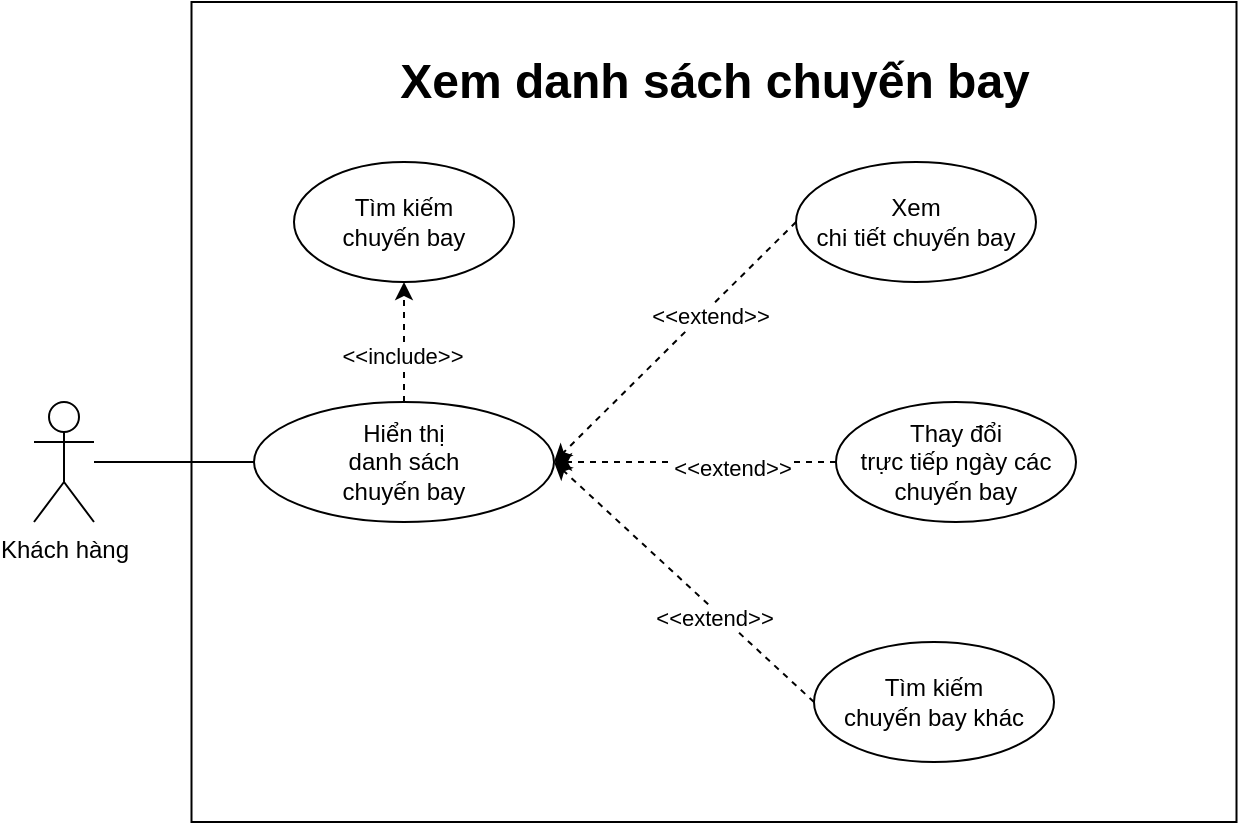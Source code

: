 <mxfile version="13.6.5" type="device" pages="5"><diagram id="VQ8DtnaCIDpE8I0JSp1U" name="Page-1"><mxGraphModel dx="868" dy="451" grid="1" gridSize="10" guides="1" tooltips="1" connect="1" arrows="1" fold="1" page="1" pageScale="1" pageWidth="850" pageHeight="1100" math="0" shadow="0"><root><mxCell id="0"/><mxCell id="1" parent="0"/><mxCell id="DjXMs0PWoS7ztL95OkTV-2" value="" style="whiteSpace=wrap;html=1;resizable=1;resizeWidth=1;resizeHeight=1;expand=1;" parent="1" vertex="1"><mxGeometry x="137.75" y="70" width="522.5" height="410" as="geometry"/></mxCell><mxCell id="DjXMs0PWoS7ztL95OkTV-3" value="Khách hàng" style="shape=umlActor;verticalLabelPosition=bottom;labelBackgroundColor=#ffffff;verticalAlign=top;html=1;outlineConnect=0;" parent="1" vertex="1"><mxGeometry x="59" y="270" width="30" height="60" as="geometry"/></mxCell><mxCell id="DjXMs0PWoS7ztL95OkTV-4" value="&lt;div&gt;Hiển thị&lt;br&gt;&lt;/div&gt;&lt;div&gt;danh sách&lt;/div&gt;&lt;div&gt; chuyến bay&lt;/div&gt;" style="ellipse;whiteSpace=wrap;html=1;" parent="1" vertex="1"><mxGeometry x="169" y="270" width="150" height="60" as="geometry"/></mxCell><mxCell id="DjXMs0PWoS7ztL95OkTV-6" value="&lt;div&gt;Tìm kiếm&lt;/div&gt;&lt;div&gt;chuyến bay&lt;/div&gt;" style="ellipse;whiteSpace=wrap;html=1;" parent="1" vertex="1"><mxGeometry x="189" y="150" width="110" height="60" as="geometry"/></mxCell><mxCell id="DjXMs0PWoS7ztL95OkTV-8" value="Xem danh sách chuyến bay" style="text;strokeColor=none;fillColor=none;html=1;fontSize=24;fontStyle=1;verticalAlign=middle;align=center;" parent="1" vertex="1"><mxGeometry x="349" y="90" width="100" height="40" as="geometry"/></mxCell><mxCell id="DjXMs0PWoS7ztL95OkTV-11" value="" style="endArrow=none;html=1;entryX=0;entryY=0.5;entryDx=0;entryDy=0;" parent="1" source="DjXMs0PWoS7ztL95OkTV-3" target="DjXMs0PWoS7ztL95OkTV-4" edge="1"><mxGeometry width="50" height="50" relative="1" as="geometry"><mxPoint x="179" y="180" as="sourcePoint"/><mxPoint x="229" y="130" as="targetPoint"/></mxGeometry></mxCell><mxCell id="DjXMs0PWoS7ztL95OkTV-13" value="&lt;div&gt;Xem&lt;/div&gt;&lt;div&gt;chi tiết chuyến bay&lt;/div&gt;" style="ellipse;whiteSpace=wrap;html=1;" parent="1" vertex="1"><mxGeometry x="440" y="150" width="120" height="60" as="geometry"/></mxCell><mxCell id="DjXMs0PWoS7ztL95OkTV-16" value="" style="endArrow=classic;html=1;dashed=1;exitX=0.5;exitY=0;exitDx=0;exitDy=0;entryX=0.5;entryY=1;entryDx=0;entryDy=0;" parent="1" source="DjXMs0PWoS7ztL95OkTV-4" target="DjXMs0PWoS7ztL95OkTV-6" edge="1"><mxGeometry width="50" height="50" relative="1" as="geometry"><mxPoint x="319.001" y="269.997" as="sourcePoint"/><mxPoint x="378.796" y="241.013" as="targetPoint"/></mxGeometry></mxCell><mxCell id="DjXMs0PWoS7ztL95OkTV-21" value="&lt;div&gt;&amp;lt;&amp;lt;include&amp;gt;&amp;gt;&lt;/div&gt;" style="edgeLabel;html=1;align=center;verticalAlign=middle;resizable=0;points=[];" parent="DjXMs0PWoS7ztL95OkTV-16" vertex="1" connectable="0"><mxGeometry x="-0.212" y="1" relative="1" as="geometry"><mxPoint as="offset"/></mxGeometry></mxCell><mxCell id="DjXMs0PWoS7ztL95OkTV-17" value="" style="endArrow=classic;html=1;dashed=1;exitX=0;exitY=0.5;exitDx=0;exitDy=0;entryX=1;entryY=0.5;entryDx=0;entryDy=0;" parent="1" source="DjXMs0PWoS7ztL95OkTV-13" target="DjXMs0PWoS7ztL95OkTV-4" edge="1"><mxGeometry width="50" height="50" relative="1" as="geometry"><mxPoint x="307.89" y="400.0" as="sourcePoint"/><mxPoint x="378.999" y="351.213" as="targetPoint"/></mxGeometry></mxCell><mxCell id="DjXMs0PWoS7ztL95OkTV-22" value="&lt;div&gt;&amp;lt;&amp;lt;extend&amp;gt;&amp;gt;&lt;/div&gt;" style="edgeLabel;html=1;align=center;verticalAlign=middle;resizable=0;points=[];" parent="DjXMs0PWoS7ztL95OkTV-17" vertex="1" connectable="0"><mxGeometry x="-0.254" y="3" relative="1" as="geometry"><mxPoint as="offset"/></mxGeometry></mxCell><mxCell id="DjXMs0PWoS7ztL95OkTV-23" value="&lt;div&gt;Tìm kiếm&lt;br&gt;&lt;/div&gt;&lt;div&gt;chuyến bay khác&lt;br&gt;&lt;/div&gt;" style="ellipse;whiteSpace=wrap;html=1;" parent="1" vertex="1"><mxGeometry x="449" y="390" width="120" height="60" as="geometry"/></mxCell><mxCell id="DjXMs0PWoS7ztL95OkTV-26" value="" style="endArrow=classic;html=1;dashed=1;entryX=1;entryY=0.5;entryDx=0;entryDy=0;exitX=0;exitY=0.5;exitDx=0;exitDy=0;" parent="1" source="DjXMs0PWoS7ztL95OkTV-23" target="DjXMs0PWoS7ztL95OkTV-4" edge="1"><mxGeometry width="50" height="50" relative="1" as="geometry"><mxPoint x="420" y="290" as="sourcePoint"/><mxPoint x="299" y="360" as="targetPoint"/></mxGeometry></mxCell><mxCell id="DjXMs0PWoS7ztL95OkTV-27" value="&lt;div&gt;&amp;lt;&amp;lt;extend&amp;gt;&amp;gt;&lt;/div&gt;" style="edgeLabel;html=1;align=center;verticalAlign=middle;resizable=0;points=[];" parent="DjXMs0PWoS7ztL95OkTV-26" vertex="1" connectable="0"><mxGeometry x="-0.254" y="3" relative="1" as="geometry"><mxPoint as="offset"/></mxGeometry></mxCell><mxCell id="DjXMs0PWoS7ztL95OkTV-28" value="&lt;div&gt;Thay đổi&lt;/div&gt;&lt;div&gt;trực tiếp ngày các chuyến bay&lt;/div&gt;" style="ellipse;whiteSpace=wrap;html=1;" parent="1" vertex="1"><mxGeometry x="460" y="270" width="120" height="60" as="geometry"/></mxCell><mxCell id="DjXMs0PWoS7ztL95OkTV-29" value="" style="endArrow=classic;html=1;dashed=1;exitX=0;exitY=0.5;exitDx=0;exitDy=0;entryX=1;entryY=0.5;entryDx=0;entryDy=0;" parent="1" source="DjXMs0PWoS7ztL95OkTV-28" edge="1"><mxGeometry width="50" height="50" relative="1" as="geometry"><mxPoint x="440" y="230" as="sourcePoint"/><mxPoint x="319" y="300" as="targetPoint"/></mxGeometry></mxCell><mxCell id="DjXMs0PWoS7ztL95OkTV-30" value="&lt;div&gt;&amp;lt;&amp;lt;extend&amp;gt;&amp;gt;&lt;/div&gt;" style="edgeLabel;html=1;align=center;verticalAlign=middle;resizable=0;points=[];" parent="DjXMs0PWoS7ztL95OkTV-29" vertex="1" connectable="0"><mxGeometry x="-0.254" y="3" relative="1" as="geometry"><mxPoint as="offset"/></mxGeometry></mxCell></root></mxGraphModel></diagram><diagram id="Sz0SkLqsKdSJCMvDZKUw" name="Page-2"><mxGraphModel dx="868" dy="451" grid="1" gridSize="10" guides="1" tooltips="1" connect="1" arrows="1" fold="1" page="1" pageScale="1" pageWidth="850" pageHeight="1100" math="0" shadow="0"><root><mxCell id="QB69RYSo3-MYdWUixBdS-0"/><mxCell id="QB69RYSo3-MYdWUixBdS-1" parent="QB69RYSo3-MYdWUixBdS-0"/><mxCell id="tSItlXa0u7bRfCR0wK3E-0" value="" style="whiteSpace=wrap;html=1;resizable=1;resizeWidth=1;resizeHeight=1;expand=1;" parent="QB69RYSo3-MYdWUixBdS-1" vertex="1"><mxGeometry x="150" y="270" width="600" height="290" as="geometry"/></mxCell><mxCell id="tSItlXa0u7bRfCR0wK3E-1" value="Khách hàng" style="shape=umlActor;verticalLabelPosition=bottom;labelBackgroundColor=#ffffff;verticalAlign=top;html=1;outlineConnect=0;" parent="QB69RYSo3-MYdWUixBdS-1" vertex="1"><mxGeometry x="80" y="390" width="30" height="60" as="geometry"/></mxCell><mxCell id="tSItlXa0u7bRfCR0wK3E-2" value="&lt;div&gt;Nhấn &lt;br&gt;&lt;/div&gt;&lt;div&gt;xác nhận&lt;br&gt;&lt;/div&gt;" style="ellipse;whiteSpace=wrap;html=1;" parent="QB69RYSo3-MYdWUixBdS-1" vertex="1"><mxGeometry x="420" y="390" width="130" height="60" as="geometry"/></mxCell><mxCell id="tSItlXa0u7bRfCR0wK3E-3" value="&lt;div&gt;Hiển thị&lt;br&gt;&lt;/div&gt;&lt;div&gt;danh sách&lt;/div&gt;&lt;div&gt; chuyến bay&lt;/div&gt;" style="ellipse;whiteSpace=wrap;html=1;" parent="QB69RYSo3-MYdWUixBdS-1" vertex="1"><mxGeometry x="620" y="390" width="110" height="60" as="geometry"/></mxCell><mxCell id="tSItlXa0u7bRfCR0wK3E-4" value="Chi tiết chuyến bay" style="text;strokeColor=none;fillColor=none;html=1;fontSize=24;fontStyle=1;verticalAlign=middle;align=center;" parent="QB69RYSo3-MYdWUixBdS-1" vertex="1"><mxGeometry x="381.25" y="290" width="100" height="40" as="geometry"/></mxCell><mxCell id="tSItlXa0u7bRfCR0wK3E-5" value="" style="endArrow=none;html=1;entryX=0;entryY=0.5;entryDx=0;entryDy=0;" parent="QB69RYSo3-MYdWUixBdS-1" source="tSItlXa0u7bRfCR0wK3E-1" target="tSItlXa0u7bRfCR0wK3E-17" edge="1"><mxGeometry width="50" height="50" relative="1" as="geometry"><mxPoint x="179" y="180" as="sourcePoint"/><mxPoint x="229" y="130" as="targetPoint"/></mxGeometry></mxCell><mxCell id="tSItlXa0u7bRfCR0wK3E-7" value="" style="endArrow=classic;html=1;dashed=1;exitX=1;exitY=0.5;exitDx=0;exitDy=0;entryX=0;entryY=0.5;entryDx=0;entryDy=0;" parent="QB69RYSo3-MYdWUixBdS-1" source="tSItlXa0u7bRfCR0wK3E-2" target="tSItlXa0u7bRfCR0wK3E-3" edge="1"><mxGeometry width="50" height="50" relative="1" as="geometry"><mxPoint x="319.001" y="269.997" as="sourcePoint"/><mxPoint x="378.796" y="241.013" as="targetPoint"/></mxGeometry></mxCell><mxCell id="tSItlXa0u7bRfCR0wK3E-8" value="&lt;div&gt;&amp;lt;&amp;lt;include&amp;gt;&amp;gt;&lt;/div&gt;" style="edgeLabel;html=1;align=center;verticalAlign=middle;resizable=0;points=[];" parent="tSItlXa0u7bRfCR0wK3E-7" vertex="1" connectable="0"><mxGeometry x="-0.212" y="1" relative="1" as="geometry"><mxPoint as="offset"/></mxGeometry></mxCell><mxCell id="tSItlXa0u7bRfCR0wK3E-17" value="&lt;div&gt;HIển thị&lt;/div&gt;&lt;div&gt;chuyến bay đã chọn&lt;br&gt;&lt;/div&gt;" style="ellipse;whiteSpace=wrap;html=1;" parent="QB69RYSo3-MYdWUixBdS-1" vertex="1"><mxGeometry x="170" y="390" width="150" height="60" as="geometry"/></mxCell><mxCell id="tSItlXa0u7bRfCR0wK3E-18" value="" style="endArrow=classic;html=1;dashed=1;exitX=1;exitY=0.5;exitDx=0;exitDy=0;entryX=0;entryY=0.5;entryDx=0;entryDy=0;" parent="QB69RYSo3-MYdWUixBdS-1" source="tSItlXa0u7bRfCR0wK3E-17" target="tSItlXa0u7bRfCR0wK3E-2" edge="1"><mxGeometry width="50" height="50" relative="1" as="geometry"><mxPoint x="244.0" y="270" as="sourcePoint"/><mxPoint x="244.0" y="210" as="targetPoint"/></mxGeometry></mxCell><mxCell id="tSItlXa0u7bRfCR0wK3E-19" value="&lt;div&gt;&amp;lt;&amp;lt;include&amp;gt;&amp;gt;&lt;/div&gt;" style="edgeLabel;html=1;align=center;verticalAlign=middle;resizable=0;points=[];" parent="tSItlXa0u7bRfCR0wK3E-18" vertex="1" connectable="0"><mxGeometry x="-0.212" y="1" relative="1" as="geometry"><mxPoint as="offset"/></mxGeometry></mxCell></root></mxGraphModel></diagram><diagram id="b4wJCHZHOCj8s46-nhjS" name="Page-3"><mxGraphModel dx="1021" dy="531" grid="1" gridSize="10" guides="1" tooltips="1" connect="1" arrows="1" fold="1" page="1" pageScale="1" pageWidth="850" pageHeight="1100" math="0" shadow="0"><root><mxCell id="FRsV5jmFs6HVCA2E6Bbr-0"/><mxCell id="FRsV5jmFs6HVCA2E6Bbr-1" parent="FRsV5jmFs6HVCA2E6Bbr-0"/><mxCell id="mmywBrTtUyzGr-fejMte-0" value="" style="whiteSpace=wrap;html=1;resizable=1;resizeWidth=1;resizeHeight=1;expand=1;" vertex="1" parent="FRsV5jmFs6HVCA2E6Bbr-1"><mxGeometry x="144" y="170" width="626" height="380" as="geometry"/></mxCell><mxCell id="mmywBrTtUyzGr-fejMte-1" value="Khách hàng" style="shape=umlActor;verticalLabelPosition=bottom;labelBackgroundColor=#ffffff;verticalAlign=top;html=1;outlineConnect=0;" vertex="1" parent="FRsV5jmFs6HVCA2E6Bbr-1"><mxGeometry x="70" y="280" width="30" height="60" as="geometry"/></mxCell><mxCell id="mmywBrTtUyzGr-fejMte-2" value="&lt;div&gt;Nhấn &lt;br&gt;&lt;/div&gt;&lt;div&gt;xác nhận&lt;br&gt;&lt;/div&gt;" style="ellipse;whiteSpace=wrap;html=1;" vertex="1" parent="FRsV5jmFs6HVCA2E6Bbr-1"><mxGeometry x="420" y="280" width="130" height="60" as="geometry"/></mxCell><mxCell id="mmywBrTtUyzGr-fejMte-3" value="&lt;div&gt;Hiển thị&lt;br&gt;&lt;/div&gt;&lt;div&gt;chuyến bay&lt;/div&gt;&lt;div&gt;đã chọn&lt;br&gt;&lt;/div&gt;" style="ellipse;whiteSpace=wrap;html=1;" vertex="1" parent="FRsV5jmFs6HVCA2E6Bbr-1"><mxGeometry x="650" y="280" width="110" height="60" as="geometry"/></mxCell><mxCell id="mmywBrTtUyzGr-fejMte-4" value="Nhập thông tin khách hàng" style="text;strokeColor=none;fillColor=none;html=1;fontSize=24;fontStyle=1;verticalAlign=middle;align=center;" vertex="1" parent="FRsV5jmFs6HVCA2E6Bbr-1"><mxGeometry x="371.25" y="180" width="100" height="40" as="geometry"/></mxCell><mxCell id="mmywBrTtUyzGr-fejMte-5" value="" style="endArrow=none;html=1;entryX=0;entryY=0.5;entryDx=0;entryDy=0;" edge="1" parent="FRsV5jmFs6HVCA2E6Bbr-1" source="mmywBrTtUyzGr-fejMte-1" target="mmywBrTtUyzGr-fejMte-8"><mxGeometry width="50" height="50" relative="1" as="geometry"><mxPoint x="169" y="70" as="sourcePoint"/><mxPoint x="219" y="20" as="targetPoint"/></mxGeometry></mxCell><mxCell id="mmywBrTtUyzGr-fejMte-6" value="" style="endArrow=classic;html=1;dashed=1;exitX=1;exitY=0.5;exitDx=0;exitDy=0;entryX=0;entryY=0.5;entryDx=0;entryDy=0;" edge="1" parent="FRsV5jmFs6HVCA2E6Bbr-1" source="mmywBrTtUyzGr-fejMte-2" target="mmywBrTtUyzGr-fejMte-3"><mxGeometry width="50" height="50" relative="1" as="geometry"><mxPoint x="309.001" y="159.997" as="sourcePoint"/><mxPoint x="368.796" y="131.013" as="targetPoint"/></mxGeometry></mxCell><mxCell id="mmywBrTtUyzGr-fejMte-7" value="&lt;div&gt;&amp;lt;&amp;lt;include&amp;gt;&amp;gt;&lt;/div&gt;" style="edgeLabel;html=1;align=center;verticalAlign=middle;resizable=0;points=[];" vertex="1" connectable="0" parent="mmywBrTtUyzGr-fejMte-6"><mxGeometry x="-0.212" y="1" relative="1" as="geometry"><mxPoint as="offset"/></mxGeometry></mxCell><mxCell id="mmywBrTtUyzGr-fejMte-8" value="&lt;div&gt;Nhập&lt;/div&gt;&lt;div&gt;thông tin khách hàng&lt;br&gt;&lt;/div&gt;" style="ellipse;whiteSpace=wrap;html=1;" vertex="1" parent="FRsV5jmFs6HVCA2E6Bbr-1"><mxGeometry x="160" y="280" width="150" height="60" as="geometry"/></mxCell><mxCell id="mmywBrTtUyzGr-fejMte-9" value="" style="endArrow=classic;html=1;dashed=1;exitX=1;exitY=0.5;exitDx=0;exitDy=0;entryX=0;entryY=0.5;entryDx=0;entryDy=0;" edge="1" parent="FRsV5jmFs6HVCA2E6Bbr-1" source="mmywBrTtUyzGr-fejMte-8" target="mmywBrTtUyzGr-fejMte-2"><mxGeometry width="50" height="50" relative="1" as="geometry"><mxPoint x="234.0" y="160" as="sourcePoint"/><mxPoint x="234.0" y="100" as="targetPoint"/></mxGeometry></mxCell><mxCell id="mmywBrTtUyzGr-fejMte-10" value="&lt;div&gt;&amp;lt;&amp;lt;include&amp;gt;&amp;gt;&lt;/div&gt;" style="edgeLabel;html=1;align=center;verticalAlign=middle;resizable=0;points=[];" vertex="1" connectable="0" parent="mmywBrTtUyzGr-fejMte-9"><mxGeometry x="-0.212" y="1" relative="1" as="geometry"><mxPoint as="offset"/></mxGeometry></mxCell><mxCell id="YZdTdXXSDbxAxZ_9yRx5-0" value="Đặt vé" style="ellipse;whiteSpace=wrap;html=1;" vertex="1" parent="FRsV5jmFs6HVCA2E6Bbr-1"><mxGeometry x="380" y="370" width="120" height="60" as="geometry"/></mxCell><mxCell id="YZdTdXXSDbxAxZ_9yRx5-1" value="" style="endArrow=classic;html=1;dashed=1;exitX=0;exitY=0.5;exitDx=0;exitDy=0;entryX=0.5;entryY=1;entryDx=0;entryDy=0;" edge="1" source="YZdTdXXSDbxAxZ_9yRx5-0" parent="FRsV5jmFs6HVCA2E6Bbr-1" target="mmywBrTtUyzGr-fejMte-8"><mxGeometry width="50" height="50" relative="1" as="geometry"><mxPoint x="213.89" y="620.0" as="sourcePoint"/><mxPoint x="250" y="350" as="targetPoint"/></mxGeometry></mxCell><mxCell id="YZdTdXXSDbxAxZ_9yRx5-2" value="&lt;div&gt;&amp;lt;&amp;lt;extend&amp;gt;&amp;gt;&lt;/div&gt;" style="edgeLabel;html=1;align=center;verticalAlign=middle;resizable=0;points=[];" vertex="1" connectable="0" parent="YZdTdXXSDbxAxZ_9yRx5-1"><mxGeometry x="-0.254" y="3" relative="1" as="geometry"><mxPoint as="offset"/></mxGeometry></mxCell><mxCell id="YZdTdXXSDbxAxZ_9yRx5-3" value="&lt;div&gt;Chọn lại&lt;/div&gt;&lt;div&gt;chuyến bay&lt;br&gt;&lt;/div&gt;" style="ellipse;whiteSpace=wrap;html=1;" vertex="1" parent="FRsV5jmFs6HVCA2E6Bbr-1"><mxGeometry x="380" y="460" width="120" height="60" as="geometry"/></mxCell><mxCell id="YZdTdXXSDbxAxZ_9yRx5-4" value="" style="endArrow=classic;html=1;dashed=1;exitX=0;exitY=0.5;exitDx=0;exitDy=0;entryX=0.533;entryY=1;entryDx=0;entryDy=0;entryPerimeter=0;" edge="1" parent="FRsV5jmFs6HVCA2E6Bbr-1" source="YZdTdXXSDbxAxZ_9yRx5-3" target="mmywBrTtUyzGr-fejMte-8"><mxGeometry width="50" height="50" relative="1" as="geometry"><mxPoint x="365" y="460" as="sourcePoint"/><mxPoint x="220" y="400" as="targetPoint"/></mxGeometry></mxCell><mxCell id="YZdTdXXSDbxAxZ_9yRx5-5" value="&lt;div&gt;&amp;lt;&amp;lt;extend&amp;gt;&amp;gt;&lt;/div&gt;" style="edgeLabel;html=1;align=center;verticalAlign=middle;resizable=0;points=[];" vertex="1" connectable="0" parent="YZdTdXXSDbxAxZ_9yRx5-4"><mxGeometry x="-0.254" y="3" relative="1" as="geometry"><mxPoint as="offset"/></mxGeometry></mxCell></root></mxGraphModel></diagram><diagram id="-e0mTx7psZsfW0tjHZrL" name="Page-4"><mxGraphModel dx="599" dy="-789" grid="1" gridSize="10" guides="1" tooltips="1" connect="1" arrows="1" fold="1" page="1" pageScale="1" pageWidth="850" pageHeight="1100" math="0" shadow="0"><root><mxCell id="bR1v9a7_nu_sYPXyCebt-0"/><mxCell id="bR1v9a7_nu_sYPXyCebt-1" parent="bR1v9a7_nu_sYPXyCebt-0"/><mxCell id="aO9XxWQYFxk2DIhFphm2-0" value="" style="rounded=0;whiteSpace=wrap;html=1;" vertex="1" parent="bR1v9a7_nu_sYPXyCebt-1"><mxGeometry x="540" y="1114" width="1520" height="1216" as="geometry"/></mxCell><mxCell id="0Y44DwZ4tSMXkMDnQcdC-0" value="FlightSchedule" style="swimlane;fontStyle=1;align=center;verticalAlign=top;childLayout=stackLayout;horizontal=1;startSize=26;horizontalStack=0;resizeParent=1;resizeParentMax=0;resizeLast=0;collapsible=1;marginBottom=0;" vertex="1" parent="bR1v9a7_nu_sYPXyCebt-1"><mxGeometry x="1590" y="1200" width="260" height="550" as="geometry"><mxRectangle x="100" y="410" width="100" height="26" as="alternateBounds"/></mxGeometry></mxCell><mxCell id="0Y44DwZ4tSMXkMDnQcdC-1" value="- id: long" style="text;strokeColor=none;fillColor=none;align=left;verticalAlign=top;spacingLeft=4;spacingRight=4;overflow=hidden;rotatable=0;points=[[0,0.5],[1,0.5]];portConstraint=eastwest;" vertex="1" parent="0Y44DwZ4tSMXkMDnQcdC-0"><mxGeometry y="26" width="260" height="26" as="geometry"/></mxCell><mxCell id="0Y44DwZ4tSMXkMDnQcdC-2" value="- flightDate: LocalDateTime" style="text;strokeColor=none;fillColor=none;align=left;verticalAlign=top;spacingLeft=4;spacingRight=4;overflow=hidden;rotatable=0;points=[[0,0.5],[1,0.5]];portConstraint=eastwest;" vertex="1" parent="0Y44DwZ4tSMXkMDnQcdC-0"><mxGeometry y="52" width="260" height="26" as="geometry"/></mxCell><mxCell id="0Y44DwZ4tSMXkMDnQcdC-3" value="- departure: string" style="text;strokeColor=none;fillColor=none;align=left;verticalAlign=top;spacingLeft=4;spacingRight=4;overflow=hidden;rotatable=0;points=[[0,0.5],[1,0.5]];portConstraint=eastwest;" vertex="1" parent="0Y44DwZ4tSMXkMDnQcdC-0"><mxGeometry y="78" width="260" height="26" as="geometry"/></mxCell><mxCell id="0Y44DwZ4tSMXkMDnQcdC-4" value="- arrival: string" style="text;strokeColor=none;fillColor=none;align=left;verticalAlign=top;spacingLeft=4;spacingRight=4;overflow=hidden;rotatable=0;points=[[0,0.5],[1,0.5]];portConstraint=eastwest;" vertex="1" parent="0Y44DwZ4tSMXkMDnQcdC-0"><mxGeometry y="104" width="260" height="26" as="geometry"/></mxCell><mxCell id="0Y44DwZ4tSMXkMDnQcdC-5" value="- netPrice: Double" style="text;strokeColor=none;fillColor=none;align=left;verticalAlign=top;spacingLeft=4;spacingRight=4;overflow=hidden;rotatable=0;points=[[0,0.5],[1,0.5]];portConstraint=eastwest;" vertex="1" parent="0Y44DwZ4tSMXkMDnQcdC-0"><mxGeometry y="130" width="260" height="26" as="geometry"/></mxCell><mxCell id="0Y44DwZ4tSMXkMDnQcdC-6" value="- branch: string" style="text;strokeColor=none;fillColor=none;align=left;verticalAlign=top;spacingLeft=4;spacingRight=4;overflow=hidden;rotatable=0;points=[[0,0.5],[1,0.5]];portConstraint=eastwest;" vertex="1" parent="0Y44DwZ4tSMXkMDnQcdC-0"><mxGeometry y="156" width="260" height="26" as="geometry"/></mxCell><mxCell id="0Y44DwZ4tSMXkMDnQcdC-7" value="" style="line;strokeWidth=1;fillColor=none;align=left;verticalAlign=middle;spacingTop=-1;spacingLeft=3;spacingRight=3;rotatable=0;labelPosition=right;points=[];portConstraint=eastwest;" vertex="1" parent="0Y44DwZ4tSMXkMDnQcdC-0"><mxGeometry y="182" width="260" height="8" as="geometry"/></mxCell><mxCell id="0Y44DwZ4tSMXkMDnQcdC-8" value="+ getId(): long" style="text;strokeColor=none;fillColor=none;align=left;verticalAlign=top;spacingLeft=4;spacingRight=4;overflow=hidden;rotatable=0;points=[[0,0.5],[1,0.5]];portConstraint=eastwest;" vertex="1" parent="0Y44DwZ4tSMXkMDnQcdC-0"><mxGeometry y="190" width="260" height="30" as="geometry"/></mxCell><mxCell id="0Y44DwZ4tSMXkMDnQcdC-9" value="+ setId(id: long): void" style="text;strokeColor=none;fillColor=none;align=left;verticalAlign=top;spacingLeft=4;spacingRight=4;overflow=hidden;rotatable=0;points=[[0,0.5],[1,0.5]];portConstraint=eastwest;" vertex="1" parent="0Y44DwZ4tSMXkMDnQcdC-0"><mxGeometry y="220" width="260" height="30" as="geometry"/></mxCell><mxCell id="0Y44DwZ4tSMXkMDnQcdC-10" value="+ getFlightDate(): LocalDateTime" style="text;strokeColor=none;fillColor=none;align=left;verticalAlign=top;spacingLeft=4;spacingRight=4;overflow=hidden;rotatable=0;points=[[0,0.5],[1,0.5]];portConstraint=eastwest;" vertex="1" parent="0Y44DwZ4tSMXkMDnQcdC-0"><mxGeometry y="250" width="260" height="30" as="geometry"/></mxCell><mxCell id="0Y44DwZ4tSMXkMDnQcdC-11" value="+ setFlightDate(date: LocalDateTime): void " style="text;strokeColor=none;fillColor=none;align=left;verticalAlign=top;spacingLeft=4;spacingRight=4;overflow=hidden;rotatable=0;points=[[0,0.5],[1,0.5]];portConstraint=eastwest;" vertex="1" parent="0Y44DwZ4tSMXkMDnQcdC-0"><mxGeometry y="280" width="260" height="30" as="geometry"/></mxCell><mxCell id="0Y44DwZ4tSMXkMDnQcdC-12" value="+ getDepature(): string" style="text;strokeColor=none;fillColor=none;align=left;verticalAlign=top;spacingLeft=4;spacingRight=4;overflow=hidden;rotatable=0;points=[[0,0.5],[1,0.5]];portConstraint=eastwest;" vertex="1" parent="0Y44DwZ4tSMXkMDnQcdC-0"><mxGeometry y="310" width="260" height="30" as="geometry"/></mxCell><mxCell id="0Y44DwZ4tSMXkMDnQcdC-13" value="+ setDepature(depature: string): void " style="text;strokeColor=none;fillColor=none;align=left;verticalAlign=top;spacingLeft=4;spacingRight=4;overflow=hidden;rotatable=0;points=[[0,0.5],[1,0.5]];portConstraint=eastwest;" vertex="1" parent="0Y44DwZ4tSMXkMDnQcdC-0"><mxGeometry y="340" width="260" height="30" as="geometry"/></mxCell><mxCell id="0Y44DwZ4tSMXkMDnQcdC-14" value="+ getArrival(): string" style="text;strokeColor=none;fillColor=none;align=left;verticalAlign=top;spacingLeft=4;spacingRight=4;overflow=hidden;rotatable=0;points=[[0,0.5],[1,0.5]];portConstraint=eastwest;" vertex="1" parent="0Y44DwZ4tSMXkMDnQcdC-0"><mxGeometry y="370" width="260" height="30" as="geometry"/></mxCell><mxCell id="0Y44DwZ4tSMXkMDnQcdC-15" value="+ setArrival(arrival: string): void " style="text;strokeColor=none;fillColor=none;align=left;verticalAlign=top;spacingLeft=4;spacingRight=4;overflow=hidden;rotatable=0;points=[[0,0.5],[1,0.5]];portConstraint=eastwest;" vertex="1" parent="0Y44DwZ4tSMXkMDnQcdC-0"><mxGeometry y="400" width="260" height="30" as="geometry"/></mxCell><mxCell id="0Y44DwZ4tSMXkMDnQcdC-16" value="+ getNetPrice(): Double" style="text;strokeColor=none;fillColor=none;align=left;verticalAlign=top;spacingLeft=4;spacingRight=4;overflow=hidden;rotatable=0;points=[[0,0.5],[1,0.5]];portConstraint=eastwest;" vertex="1" parent="0Y44DwZ4tSMXkMDnQcdC-0"><mxGeometry y="430" width="260" height="30" as="geometry"/></mxCell><mxCell id="0Y44DwZ4tSMXkMDnQcdC-17" value="+ setNetPrice(price: Double): void " style="text;strokeColor=none;fillColor=none;align=left;verticalAlign=top;spacingLeft=4;spacingRight=4;overflow=hidden;rotatable=0;points=[[0,0.5],[1,0.5]];portConstraint=eastwest;" vertex="1" parent="0Y44DwZ4tSMXkMDnQcdC-0"><mxGeometry y="460" width="260" height="30" as="geometry"/></mxCell><mxCell id="0Y44DwZ4tSMXkMDnQcdC-18" value="+ getBranch(): string" style="text;strokeColor=none;fillColor=none;align=left;verticalAlign=top;spacingLeft=4;spacingRight=4;overflow=hidden;rotatable=0;points=[[0,0.5],[1,0.5]];portConstraint=eastwest;" vertex="1" parent="0Y44DwZ4tSMXkMDnQcdC-0"><mxGeometry y="490" width="260" height="30" as="geometry"/></mxCell><mxCell id="0Y44DwZ4tSMXkMDnQcdC-19" value="+ setBranch(branch: Branch): void " style="text;strokeColor=none;fillColor=none;align=left;verticalAlign=top;spacingLeft=4;spacingRight=4;overflow=hidden;rotatable=0;points=[[0,0.5],[1,0.5]];portConstraint=eastwest;" vertex="1" parent="0Y44DwZ4tSMXkMDnQcdC-0"><mxGeometry y="520" width="260" height="30" as="geometry"/></mxCell><mxCell id="aO9XxWQYFxk2DIhFphm2-1" value="Transaction" style="swimlane;fontStyle=1;align=center;verticalAlign=top;childLayout=stackLayout;horizontal=1;startSize=26;horizontalStack=0;resizeParent=1;resizeParentMax=0;resizeLast=0;collapsible=1;marginBottom=0;" vertex="1" parent="bR1v9a7_nu_sYPXyCebt-1"><mxGeometry x="1130" y="1210" width="340" height="550" as="geometry"><mxRectangle x="100" y="410" width="100" height="26" as="alternateBounds"/></mxGeometry></mxCell><mxCell id="aO9XxWQYFxk2DIhFphm2-2" value="- id: long" style="text;strokeColor=none;fillColor=none;align=left;verticalAlign=top;spacingLeft=4;spacingRight=4;overflow=hidden;rotatable=0;points=[[0,0.5],[1,0.5]];portConstraint=eastwest;" vertex="1" parent="aO9XxWQYFxk2DIhFphm2-1"><mxGeometry y="26" width="340" height="26" as="geometry"/></mxCell><mxCell id="0Y44DwZ4tSMXkMDnQcdC-22" value="- passenger: List&lt;PassengerDTO&gt;" style="text;strokeColor=none;fillColor=none;align=left;verticalAlign=top;spacingLeft=4;spacingRight=4;overflow=hidden;rotatable=0;points=[[0,0.5],[1,0.5]];portConstraint=eastwest;" vertex="1" parent="aO9XxWQYFxk2DIhFphm2-1"><mxGeometry y="52" width="340" height="26" as="geometry"/></mxCell><mxCell id="aO9XxWQYFxk2DIhFphm2-68" value="- BookingDate: LocalDateTime" style="text;strokeColor=none;fillColor=none;align=left;verticalAlign=top;spacingLeft=4;spacingRight=4;overflow=hidden;rotatable=0;points=[[0,0.5],[1,0.5]];portConstraint=eastwest;" vertex="1" parent="aO9XxWQYFxk2DIhFphm2-1"><mxGeometry y="78" width="340" height="26" as="geometry"/></mxCell><mxCell id="aO9XxWQYFxk2DIhFphm2-3" value="- departureDate: LocalDateTime" style="text;strokeColor=none;fillColor=none;align=left;verticalAlign=top;spacingLeft=4;spacingRight=4;overflow=hidden;rotatable=0;points=[[0,0.5],[1,0.5]];portConstraint=eastwest;" vertex="1" parent="aO9XxWQYFxk2DIhFphm2-1"><mxGeometry y="104" width="340" height="26" as="geometry"/></mxCell><mxCell id="aO9XxWQYFxk2DIhFphm2-4" value="- flightSchedule: FlightSchedule" style="text;strokeColor=none;fillColor=none;align=left;verticalAlign=top;spacingLeft=4;spacingRight=4;overflow=hidden;rotatable=0;points=[[0,0.5],[1,0.5]];portConstraint=eastwest;" vertex="1" parent="aO9XxWQYFxk2DIhFphm2-1"><mxGeometry y="130" width="340" height="26" as="geometry"/></mxCell><mxCell id="aO9XxWQYFxk2DIhFphm2-5" value="- TotalPrice: Double" style="text;strokeColor=none;fillColor=none;align=left;verticalAlign=top;spacingLeft=4;spacingRight=4;overflow=hidden;rotatable=0;points=[[0,0.5],[1,0.5]];portConstraint=eastwest;" vertex="1" parent="aO9XxWQYFxk2DIhFphm2-1"><mxGeometry y="156" width="340" height="26" as="geometry"/></mxCell><mxCell id="aO9XxWQYFxk2DIhFphm2-8" value="" style="line;strokeWidth=1;fillColor=none;align=left;verticalAlign=middle;spacingTop=-1;spacingLeft=3;spacingRight=3;rotatable=0;labelPosition=right;points=[];portConstraint=eastwest;" vertex="1" parent="aO9XxWQYFxk2DIhFphm2-1"><mxGeometry y="182" width="340" height="8" as="geometry"/></mxCell><mxCell id="0Y44DwZ4tSMXkMDnQcdC-24" value="+ getId(): long" style="text;strokeColor=none;fillColor=none;align=left;verticalAlign=top;spacingLeft=4;spacingRight=4;overflow=hidden;rotatable=0;points=[[0,0.5],[1,0.5]];portConstraint=eastwest;" vertex="1" parent="aO9XxWQYFxk2DIhFphm2-1"><mxGeometry y="190" width="340" height="30" as="geometry"/></mxCell><mxCell id="0Y44DwZ4tSMXkMDnQcdC-23" value="+ setId(id: long): void" style="text;strokeColor=none;fillColor=none;align=left;verticalAlign=top;spacingLeft=4;spacingRight=4;overflow=hidden;rotatable=0;points=[[0,0.5],[1,0.5]];portConstraint=eastwest;" vertex="1" parent="aO9XxWQYFxk2DIhFphm2-1"><mxGeometry y="220" width="340" height="30" as="geometry"/></mxCell><mxCell id="aO9XxWQYFxk2DIhFphm2-9" value="+ getPassenger(): List&lt;PassengerDTO&gt;" style="text;strokeColor=none;fillColor=none;align=left;verticalAlign=top;spacingLeft=4;spacingRight=4;overflow=hidden;rotatable=0;points=[[0,0.5],[1,0.5]];portConstraint=eastwest;" vertex="1" parent="aO9XxWQYFxk2DIhFphm2-1"><mxGeometry y="250" width="340" height="30" as="geometry"/></mxCell><mxCell id="aO9XxWQYFxk2DIhFphm2-10" value="+ setPassenger(passenger: List&lt;PassengerDTO&gt;): void" style="text;strokeColor=none;fillColor=none;align=left;verticalAlign=top;spacingLeft=4;spacingRight=4;overflow=hidden;rotatable=0;points=[[0,0.5],[1,0.5]];portConstraint=eastwest;" vertex="1" parent="aO9XxWQYFxk2DIhFphm2-1"><mxGeometry y="280" width="340" height="30" as="geometry"/></mxCell><mxCell id="aO9XxWQYFxk2DIhFphm2-11" value="+ getBookingDate(): LocalDateTime" style="text;strokeColor=none;fillColor=none;align=left;verticalAlign=top;spacingLeft=4;spacingRight=4;overflow=hidden;rotatable=0;points=[[0,0.5],[1,0.5]];portConstraint=eastwest;" vertex="1" parent="aO9XxWQYFxk2DIhFphm2-1"><mxGeometry y="310" width="340" height="30" as="geometry"/></mxCell><mxCell id="aO9XxWQYFxk2DIhFphm2-12" value="+ setBookingDate(bookingDate: LocalDateTime): void " style="text;strokeColor=none;fillColor=none;align=left;verticalAlign=top;spacingLeft=4;spacingRight=4;overflow=hidden;rotatable=0;points=[[0,0.5],[1,0.5]];portConstraint=eastwest;" vertex="1" parent="aO9XxWQYFxk2DIhFphm2-1"><mxGeometry y="340" width="340" height="30" as="geometry"/></mxCell><mxCell id="aO9XxWQYFxk2DIhFphm2-69" value="+ getDepartureDate(): LocalDateTime" style="text;strokeColor=none;fillColor=none;align=left;verticalAlign=top;spacingLeft=4;spacingRight=4;overflow=hidden;rotatable=0;points=[[0,0.5],[1,0.5]];portConstraint=eastwest;" vertex="1" parent="aO9XxWQYFxk2DIhFphm2-1"><mxGeometry y="370" width="340" height="30" as="geometry"/></mxCell><mxCell id="aO9XxWQYFxk2DIhFphm2-70" value="+ setDepatureDate(departureDate: LocalDateTime): void " style="text;strokeColor=none;fillColor=none;align=left;verticalAlign=top;spacingLeft=4;spacingRight=4;overflow=hidden;rotatable=0;points=[[0,0.5],[1,0.5]];portConstraint=eastwest;" vertex="1" parent="aO9XxWQYFxk2DIhFphm2-1"><mxGeometry y="400" width="340" height="30" as="geometry"/></mxCell><mxCell id="aO9XxWQYFxk2DIhFphm2-13" value="+ getFlightSchedule(): FlightSchedule" style="text;strokeColor=none;fillColor=none;align=left;verticalAlign=top;spacingLeft=4;spacingRight=4;overflow=hidden;rotatable=0;points=[[0,0.5],[1,0.5]];portConstraint=eastwest;" vertex="1" parent="aO9XxWQYFxk2DIhFphm2-1"><mxGeometry y="430" width="340" height="30" as="geometry"/></mxCell><mxCell id="aO9XxWQYFxk2DIhFphm2-14" value="+ setFlightSchedule(flightSchedule: FlightSchedule): void " style="text;strokeColor=none;fillColor=none;align=left;verticalAlign=top;spacingLeft=4;spacingRight=4;overflow=hidden;rotatable=0;points=[[0,0.5],[1,0.5]];portConstraint=eastwest;" vertex="1" parent="aO9XxWQYFxk2DIhFphm2-1"><mxGeometry y="460" width="340" height="30" as="geometry"/></mxCell><mxCell id="aO9XxWQYFxk2DIhFphm2-17" value="+ getTotalPrice(): Double" style="text;strokeColor=none;fillColor=none;align=left;verticalAlign=top;spacingLeft=4;spacingRight=4;overflow=hidden;rotatable=0;points=[[0,0.5],[1,0.5]];portConstraint=eastwest;" vertex="1" parent="aO9XxWQYFxk2DIhFphm2-1"><mxGeometry y="490" width="340" height="30" as="geometry"/></mxCell><mxCell id="aO9XxWQYFxk2DIhFphm2-18" value="+ setTotalPrice(price: Double): void " style="text;strokeColor=none;fillColor=none;align=left;verticalAlign=top;spacingLeft=4;spacingRight=4;overflow=hidden;rotatable=0;points=[[0,0.5],[1,0.5]];portConstraint=eastwest;" vertex="1" parent="aO9XxWQYFxk2DIhFphm2-1"><mxGeometry y="520" width="340" height="30" as="geometry"/></mxCell><mxCell id="aO9XxWQYFxk2DIhFphm2-41" value="TransactionController" style="swimlane;fontStyle=1;align=center;verticalAlign=top;childLayout=stackLayout;horizontal=1;startSize=26;horizontalStack=0;resizeParent=1;resizeParentMax=0;resizeLast=0;collapsible=1;marginBottom=0;" vertex="1" parent="bR1v9a7_nu_sYPXyCebt-1"><mxGeometry x="600" y="1250" width="420" height="86" as="geometry"/></mxCell><mxCell id="aO9XxWQYFxk2DIhFphm2-42" value="- transactionService: TransactionService" style="text;strokeColor=none;fillColor=none;align=left;verticalAlign=top;spacingLeft=4;spacingRight=4;overflow=hidden;rotatable=0;points=[[0,0.5],[1,0.5]];portConstraint=eastwest;" vertex="1" parent="aO9XxWQYFxk2DIhFphm2-41"><mxGeometry y="26" width="420" height="26" as="geometry"/></mxCell><mxCell id="aO9XxWQYFxk2DIhFphm2-43" value="" style="line;strokeWidth=1;fillColor=none;align=left;verticalAlign=middle;spacingTop=-1;spacingLeft=3;spacingRight=3;rotatable=0;labelPosition=right;points=[];portConstraint=eastwest;" vertex="1" parent="aO9XxWQYFxk2DIhFphm2-41"><mxGeometry y="52" width="420" height="8" as="geometry"/></mxCell><mxCell id="aO9XxWQYFxk2DIhFphm2-44" value="+ addTransaction(transaction: Transaction): ResponseEntity&lt;Object&gt;" style="text;strokeColor=none;fillColor=none;align=left;verticalAlign=top;spacingLeft=4;spacingRight=4;overflow=hidden;rotatable=0;points=[[0,0.5],[1,0.5]];portConstraint=eastwest;" vertex="1" parent="aO9XxWQYFxk2DIhFphm2-41"><mxGeometry y="60" width="420" height="26" as="geometry"/></mxCell><mxCell id="aO9XxWQYFxk2DIhFphm2-45" value="&lt;&lt;interface&gt;&gt;&#xA;JpaRepository&#xA;" style="swimlane;fontStyle=1;childLayout=stackLayout;horizontal=1;startSize=48;fillColor=none;horizontalStack=0;resizeParent=1;resizeParentMax=0;resizeLast=0;collapsible=1;marginBottom=0;" vertex="1" parent="bR1v9a7_nu_sYPXyCebt-1"><mxGeometry x="740" y="1766" width="140" height="59" as="geometry"><mxRectangle x="1215" y="1766" width="110" height="48" as="alternateBounds"/></mxGeometry></mxCell><mxCell id="aO9XxWQYFxk2DIhFphm2-46" value="&lt;&lt;interface&gt;&gt;&#xA;TransactionRepository&#xA;" style="swimlane;fontStyle=1;childLayout=stackLayout;horizontal=1;startSize=48;fillColor=none;horizontalStack=0;resizeParent=1;resizeParentMax=0;resizeLast=0;collapsible=1;marginBottom=0;" vertex="1" parent="bR1v9a7_nu_sYPXyCebt-1"><mxGeometry x="725" y="1658" width="170" height="60" as="geometry"/></mxCell><mxCell id="aO9XxWQYFxk2DIhFphm2-47" value="TransactionServiceImpl" style="swimlane;fontStyle=1;align=center;verticalAlign=top;childLayout=stackLayout;horizontal=1;startSize=26;horizontalStack=0;resizeParent=1;resizeParentMax=0;resizeLast=0;collapsible=1;marginBottom=0;" vertex="1" parent="bR1v9a7_nu_sYPXyCebt-1"><mxGeometry x="650" y="1550" width="320" height="60" as="geometry"/></mxCell><mxCell id="aO9XxWQYFxk2DIhFphm2-48" value="- transactionRepository: TransactionRepository" style="text;strokeColor=none;fillColor=none;align=left;verticalAlign=top;spacingLeft=4;spacingRight=4;overflow=hidden;rotatable=0;points=[[0,0.5],[1,0.5]];portConstraint=eastwest;" vertex="1" parent="aO9XxWQYFxk2DIhFphm2-47"><mxGeometry y="26" width="320" height="26" as="geometry"/></mxCell><mxCell id="aO9XxWQYFxk2DIhFphm2-49" value="" style="line;strokeWidth=1;fillColor=none;align=left;verticalAlign=middle;spacingTop=-1;spacingLeft=3;spacingRight=3;rotatable=0;labelPosition=right;points=[];portConstraint=eastwest;" vertex="1" parent="aO9XxWQYFxk2DIhFphm2-47"><mxGeometry y="52" width="320" height="8" as="geometry"/></mxCell><mxCell id="aO9XxWQYFxk2DIhFphm2-50" value="" style="edgeStyle=none;rounded=0;orthogonalLoop=1;jettySize=auto;html=1;endArrow=block;endFill=0;" edge="1" parent="bR1v9a7_nu_sYPXyCebt-1" source="aO9XxWQYFxk2DIhFphm2-46" target="aO9XxWQYFxk2DIhFphm2-45"><mxGeometry relative="1" as="geometry"/></mxCell><mxCell id="aO9XxWQYFxk2DIhFphm2-51" value="&lt;div&gt;extends&lt;/div&gt;" style="edgeLabel;html=1;align=center;verticalAlign=middle;resizable=0;points=[];" vertex="1" connectable="0" parent="aO9XxWQYFxk2DIhFphm2-50"><mxGeometry x="-0.411" y="-1" relative="1" as="geometry"><mxPoint as="offset"/></mxGeometry></mxCell><mxCell id="aO9XxWQYFxk2DIhFphm2-52" value="" style="edgeStyle=none;rounded=0;orthogonalLoop=1;jettySize=auto;html=1;endArrow=block;endFill=0;entryX=0.5;entryY=1;entryDx=0;entryDy=0;dashed=1;" edge="1" parent="bR1v9a7_nu_sYPXyCebt-1" source="aO9XxWQYFxk2DIhFphm2-47" target="aO9XxWQYFxk2DIhFphm2-59"><mxGeometry relative="1" as="geometry"><mxPoint x="580" y="1398" as="targetPoint"/></mxGeometry></mxCell><mxCell id="aO9XxWQYFxk2DIhFphm2-65" value="&lt;div&gt;realises&lt;/div&gt;" style="edgeLabel;html=1;align=center;verticalAlign=middle;resizable=0;points=[];" vertex="1" connectable="0" parent="aO9XxWQYFxk2DIhFphm2-52"><mxGeometry x="0.308" relative="1" as="geometry"><mxPoint as="offset"/></mxGeometry></mxCell><mxCell id="aO9XxWQYFxk2DIhFphm2-53" value="" style="edgeStyle=none;rounded=0;orthogonalLoop=1;jettySize=auto;html=1;endArrow=open;endFill=0;dashed=1;entryX=0.5;entryY=0;entryDx=0;entryDy=0;" edge="1" parent="bR1v9a7_nu_sYPXyCebt-1" source="aO9XxWQYFxk2DIhFphm2-47" target="aO9XxWQYFxk2DIhFphm2-46"><mxGeometry relative="1" as="geometry"><mxPoint x="650" y="1471" as="targetPoint"/></mxGeometry></mxCell><mxCell id="aO9XxWQYFxk2DIhFphm2-54" value="use" style="edgeLabel;html=1;align=center;verticalAlign=middle;resizable=0;points=[];" vertex="1" connectable="0" parent="aO9XxWQYFxk2DIhFphm2-53"><mxGeometry x="0.3" relative="1" as="geometry"><mxPoint as="offset"/></mxGeometry></mxCell><mxCell id="aO9XxWQYFxk2DIhFphm2-57" value="" style="endArrow=open;endSize=12;dashed=1;html=1;entryX=0.5;entryY=0;entryDx=0;entryDy=0;exitX=0.5;exitY=1;exitDx=0;exitDy=0;" edge="1" parent="bR1v9a7_nu_sYPXyCebt-1" source="aO9XxWQYFxk2DIhFphm2-41" target="aO9XxWQYFxk2DIhFphm2-59"><mxGeometry width="160" relative="1" as="geometry"><mxPoint x="445" y="1332" as="sourcePoint"/><mxPoint x="465" y="1390" as="targetPoint"/></mxGeometry></mxCell><mxCell id="aO9XxWQYFxk2DIhFphm2-58" value="use" style="edgeLabel;html=1;align=center;verticalAlign=middle;resizable=0;points=[];" vertex="1" connectable="0" parent="aO9XxWQYFxk2DIhFphm2-57"><mxGeometry x="0.133" y="-1" relative="1" as="geometry"><mxPoint as="offset"/></mxGeometry></mxCell><mxCell id="aO9XxWQYFxk2DIhFphm2-59" value="&lt;&lt;interface&gt;&gt;&#xA;TransactionService&#xA;" style="swimlane;fontStyle=1;align=center;verticalAlign=top;childLayout=stackLayout;horizontal=1;startSize=44;horizontalStack=0;resizeParent=1;resizeParentMax=0;resizeLast=0;collapsible=1;marginBottom=0;" vertex="1" parent="bR1v9a7_nu_sYPXyCebt-1"><mxGeometry x="627.5" y="1420" width="365" height="78" as="geometry"/></mxCell><mxCell id="aO9XxWQYFxk2DIhFphm2-60" value="" style="line;strokeWidth=1;fillColor=none;align=left;verticalAlign=middle;spacingTop=-1;spacingLeft=3;spacingRight=3;rotatable=0;labelPosition=right;points=[];portConstraint=eastwest;" vertex="1" parent="aO9XxWQYFxk2DIhFphm2-59"><mxGeometry y="44" width="365" height="8" as="geometry"/></mxCell><mxCell id="aO9XxWQYFxk2DIhFphm2-61" value="+ addTransaction(transaction: Transaction): void&#xA;" style="text;strokeColor=none;fillColor=none;align=left;verticalAlign=top;spacingLeft=4;spacingRight=4;overflow=hidden;rotatable=0;points=[[0,0.5],[1,0.5]];portConstraint=eastwest;" vertex="1" parent="aO9XxWQYFxk2DIhFphm2-59"><mxGeometry y="52" width="365" height="26" as="geometry"/></mxCell><mxCell id="aO9XxWQYFxk2DIhFphm2-62" value="" style="edgeStyle=none;rounded=0;orthogonalLoop=1;jettySize=auto;html=1;dashed=1;endArrow=open;endFill=0;entryX=0;entryY=0.5;entryDx=0;entryDy=0;exitX=1;exitY=0.5;exitDx=0;exitDy=0;" edge="1" parent="bR1v9a7_nu_sYPXyCebt-1" source="aO9XxWQYFxk2DIhFphm2-42" target="aO9XxWQYFxk2DIhFphm2-4"><mxGeometry relative="1" as="geometry"><mxPoint x="520" y="1285" as="targetPoint"/><mxPoint x="625" y="1289" as="sourcePoint"/></mxGeometry></mxCell><mxCell id="aO9XxWQYFxk2DIhFphm2-63" value="use" style="edgeLabel;html=1;align=center;verticalAlign=middle;resizable=0;points=[];" vertex="1" connectable="0" parent="aO9XxWQYFxk2DIhFphm2-62"><mxGeometry x="-0.092" y="-1" relative="1" as="geometry"><mxPoint as="offset"/></mxGeometry></mxCell><mxCell id="aO9XxWQYFxk2DIhFphm2-64" value="Nhập thông tin khách hàng" style="text;strokeColor=none;fillColor=none;html=1;fontSize=24;fontStyle=1;verticalAlign=middle;align=center;" vertex="1" parent="bR1v9a7_nu_sYPXyCebt-1"><mxGeometry x="1190" y="1140" width="100" height="40" as="geometry"/></mxCell><mxCell id="aO9XxWQYFxk2DIhFphm2-66" value="" style="edgeStyle=none;rounded=0;orthogonalLoop=1;jettySize=auto;html=1;dashed=1;endArrow=open;endFill=0;entryX=0;entryY=0.5;entryDx=0;entryDy=0;exitX=1;exitY=0.25;exitDx=0;exitDy=0;" edge="1" parent="bR1v9a7_nu_sYPXyCebt-1" source="aO9XxWQYFxk2DIhFphm2-59" target="aO9XxWQYFxk2DIhFphm2-4"><mxGeometry relative="1" as="geometry"><mxPoint x="1130.0" y="1301" as="targetPoint"/><mxPoint x="1020.0" y="1289" as="sourcePoint"/></mxGeometry></mxCell><mxCell id="aO9XxWQYFxk2DIhFphm2-67" value="use" style="edgeLabel;html=1;align=center;verticalAlign=middle;resizable=0;points=[];" vertex="1" connectable="0" parent="aO9XxWQYFxk2DIhFphm2-66"><mxGeometry x="-0.092" y="-1" relative="1" as="geometry"><mxPoint as="offset"/></mxGeometry></mxCell><mxCell id="0Y44DwZ4tSMXkMDnQcdC-20" value="" style="edgeStyle=none;rounded=0;orthogonalLoop=1;jettySize=auto;html=1;dashed=1;endArrow=open;endFill=0;entryX=-0.006;entryY=0.28;entryDx=0;entryDy=0;exitX=1;exitY=0.5;exitDx=0;exitDy=0;entryPerimeter=0;" edge="1" parent="bR1v9a7_nu_sYPXyCebt-1" source="aO9XxWQYFxk2DIhFphm2-10" target="0Y44DwZ4tSMXkMDnQcdC-8"><mxGeometry relative="1" as="geometry"><mxPoint x="1130" y="1327" as="targetPoint"/><mxPoint x="1020" y="1289" as="sourcePoint"/></mxGeometry></mxCell><mxCell id="0Y44DwZ4tSMXkMDnQcdC-21" value="use" style="edgeLabel;html=1;align=center;verticalAlign=middle;resizable=0;points=[];" vertex="1" connectable="0" parent="0Y44DwZ4tSMXkMDnQcdC-20"><mxGeometry x="-0.092" y="-1" relative="1" as="geometry"><mxPoint as="offset"/></mxGeometry></mxCell><mxCell id="0Y44DwZ4tSMXkMDnQcdC-45" value="PassengerDTO" style="swimlane;fontStyle=1;align=center;verticalAlign=top;childLayout=stackLayout;horizontal=1;startSize=26;horizontalStack=0;resizeParent=1;resizeParentMax=0;resizeLast=0;collapsible=1;marginBottom=0;" vertex="1" parent="bR1v9a7_nu_sYPXyCebt-1"><mxGeometry x="1170" y="1825" width="260" height="464" as="geometry"><mxRectangle x="100" y="410" width="100" height="26" as="alternateBounds"/></mxGeometry></mxCell><mxCell id="0Y44DwZ4tSMXkMDnQcdC-47" value="- fullName: string" style="text;strokeColor=none;fillColor=none;align=left;verticalAlign=top;spacingLeft=4;spacingRight=4;overflow=hidden;rotatable=0;points=[[0,0.5],[1,0.5]];portConstraint=eastwest;" vertex="1" parent="0Y44DwZ4tSMXkMDnQcdC-45"><mxGeometry y="26" width="260" height="26" as="geometry"/></mxCell><mxCell id="0Y44DwZ4tSMXkMDnQcdC-48" value="- IdCard: string" style="text;strokeColor=none;fillColor=none;align=left;verticalAlign=top;spacingLeft=4;spacingRight=4;overflow=hidden;rotatable=0;points=[[0,0.5],[1,0.5]];portConstraint=eastwest;" vertex="1" parent="0Y44DwZ4tSMXkMDnQcdC-45"><mxGeometry y="52" width="260" height="26" as="geometry"/></mxCell><mxCell id="0Y44DwZ4tSMXkMDnQcdC-49" value="- email: string" style="text;strokeColor=none;fillColor=none;align=left;verticalAlign=top;spacingLeft=4;spacingRight=4;overflow=hidden;rotatable=0;points=[[0,0.5],[1,0.5]];portConstraint=eastwest;" vertex="1" parent="0Y44DwZ4tSMXkMDnQcdC-45"><mxGeometry y="78" width="260" height="26" as="geometry"/></mxCell><mxCell id="0Y44DwZ4tSMXkMDnQcdC-50" value="- phoneNumber: string" style="text;strokeColor=none;fillColor=none;align=left;verticalAlign=top;spacingLeft=4;spacingRight=4;overflow=hidden;rotatable=0;points=[[0,0.5],[1,0.5]];portConstraint=eastwest;" vertex="1" parent="0Y44DwZ4tSMXkMDnQcdC-45"><mxGeometry y="104" width="260" height="26" as="geometry"/></mxCell><mxCell id="0Y44DwZ4tSMXkMDnQcdC-51" value="- gender: string" style="text;strokeColor=none;fillColor=none;align=left;verticalAlign=top;spacingLeft=4;spacingRight=4;overflow=hidden;rotatable=0;points=[[0,0.5],[1,0.5]];portConstraint=eastwest;" vertex="1" parent="0Y44DwZ4tSMXkMDnQcdC-45"><mxGeometry y="130" width="260" height="26" as="geometry"/></mxCell><mxCell id="0Y44DwZ4tSMXkMDnQcdC-52" value="" style="line;strokeWidth=1;fillColor=none;align=left;verticalAlign=middle;spacingTop=-1;spacingLeft=3;spacingRight=3;rotatable=0;labelPosition=right;points=[];portConstraint=eastwest;" vertex="1" parent="0Y44DwZ4tSMXkMDnQcdC-45"><mxGeometry y="156" width="260" height="8" as="geometry"/></mxCell><mxCell id="0Y44DwZ4tSMXkMDnQcdC-55" value="+ getFullName(): string" style="text;strokeColor=none;fillColor=none;align=left;verticalAlign=top;spacingLeft=4;spacingRight=4;overflow=hidden;rotatable=0;points=[[0,0.5],[1,0.5]];portConstraint=eastwest;" vertex="1" parent="0Y44DwZ4tSMXkMDnQcdC-45"><mxGeometry y="164" width="260" height="30" as="geometry"/></mxCell><mxCell id="0Y44DwZ4tSMXkMDnQcdC-56" value="+ setFullName(fullName: string): void" style="text;strokeColor=none;fillColor=none;align=left;verticalAlign=top;spacingLeft=4;spacingRight=4;overflow=hidden;rotatable=0;points=[[0,0.5],[1,0.5]];portConstraint=eastwest;" vertex="1" parent="0Y44DwZ4tSMXkMDnQcdC-45"><mxGeometry y="194" width="260" height="30" as="geometry"/></mxCell><mxCell id="0Y44DwZ4tSMXkMDnQcdC-57" value="+ getIdCard(): string" style="text;strokeColor=none;fillColor=none;align=left;verticalAlign=top;spacingLeft=4;spacingRight=4;overflow=hidden;rotatable=0;points=[[0,0.5],[1,0.5]];portConstraint=eastwest;" vertex="1" parent="0Y44DwZ4tSMXkMDnQcdC-45"><mxGeometry y="224" width="260" height="30" as="geometry"/></mxCell><mxCell id="0Y44DwZ4tSMXkMDnQcdC-58" value="+ setIdCard(idCard: string): void" style="text;strokeColor=none;fillColor=none;align=left;verticalAlign=top;spacingLeft=4;spacingRight=4;overflow=hidden;rotatable=0;points=[[0,0.5],[1,0.5]];portConstraint=eastwest;" vertex="1" parent="0Y44DwZ4tSMXkMDnQcdC-45"><mxGeometry y="254" width="260" height="30" as="geometry"/></mxCell><mxCell id="0Y44DwZ4tSMXkMDnQcdC-59" value="+ getEmail(): string" style="text;strokeColor=none;fillColor=none;align=left;verticalAlign=top;spacingLeft=4;spacingRight=4;overflow=hidden;rotatable=0;points=[[0,0.5],[1,0.5]];portConstraint=eastwest;" vertex="1" parent="0Y44DwZ4tSMXkMDnQcdC-45"><mxGeometry y="284" width="260" height="30" as="geometry"/></mxCell><mxCell id="0Y44DwZ4tSMXkMDnQcdC-60" value="+ setEmail(email: string): void" style="text;strokeColor=none;fillColor=none;align=left;verticalAlign=top;spacingLeft=4;spacingRight=4;overflow=hidden;rotatable=0;points=[[0,0.5],[1,0.5]];portConstraint=eastwest;" vertex="1" parent="0Y44DwZ4tSMXkMDnQcdC-45"><mxGeometry y="314" width="260" height="30" as="geometry"/></mxCell><mxCell id="0Y44DwZ4tSMXkMDnQcdC-61" value="+ getPhoneNumber(): string" style="text;strokeColor=none;fillColor=none;align=left;verticalAlign=top;spacingLeft=4;spacingRight=4;overflow=hidden;rotatable=0;points=[[0,0.5],[1,0.5]];portConstraint=eastwest;" vertex="1" parent="0Y44DwZ4tSMXkMDnQcdC-45"><mxGeometry y="344" width="260" height="30" as="geometry"/></mxCell><mxCell id="0Y44DwZ4tSMXkMDnQcdC-62" value="+ setPhoneNumber(phone: string): void" style="text;strokeColor=none;fillColor=none;align=left;verticalAlign=top;spacingLeft=4;spacingRight=4;overflow=hidden;rotatable=0;points=[[0,0.5],[1,0.5]];portConstraint=eastwest;" vertex="1" parent="0Y44DwZ4tSMXkMDnQcdC-45"><mxGeometry y="374" width="260" height="30" as="geometry"/></mxCell><mxCell id="0Y44DwZ4tSMXkMDnQcdC-63" value="+ getGender(): string" style="text;strokeColor=none;fillColor=none;align=left;verticalAlign=top;spacingLeft=4;spacingRight=4;overflow=hidden;rotatable=0;points=[[0,0.5],[1,0.5]];portConstraint=eastwest;" vertex="1" parent="0Y44DwZ4tSMXkMDnQcdC-45"><mxGeometry y="404" width="260" height="30" as="geometry"/></mxCell><mxCell id="0Y44DwZ4tSMXkMDnQcdC-64" value="+ setGender(gender: string): void" style="text;strokeColor=none;fillColor=none;align=left;verticalAlign=top;spacingLeft=4;spacingRight=4;overflow=hidden;rotatable=0;points=[[0,0.5],[1,0.5]];portConstraint=eastwest;" vertex="1" parent="0Y44DwZ4tSMXkMDnQcdC-45"><mxGeometry y="434" width="260" height="30" as="geometry"/></mxCell><mxCell id="0Y44DwZ4tSMXkMDnQcdC-65" value="" style="edgeStyle=none;rounded=0;orthogonalLoop=1;jettySize=auto;html=1;endArrow=open;endFill=0;dashed=1;entryX=0.5;entryY=0;entryDx=0;entryDy=0;exitX=0.5;exitY=1;exitDx=0;exitDy=0;exitPerimeter=0;" edge="1" parent="bR1v9a7_nu_sYPXyCebt-1" source="aO9XxWQYFxk2DIhFphm2-18" target="0Y44DwZ4tSMXkMDnQcdC-45"><mxGeometry relative="1" as="geometry"><mxPoint x="810" y="1658" as="targetPoint"/><mxPoint x="810" y="1610" as="sourcePoint"/></mxGeometry></mxCell><mxCell id="0Y44DwZ4tSMXkMDnQcdC-66" value="use" style="edgeLabel;html=1;align=center;verticalAlign=middle;resizable=0;points=[];" vertex="1" connectable="0" parent="0Y44DwZ4tSMXkMDnQcdC-65"><mxGeometry x="0.3" relative="1" as="geometry"><mxPoint as="offset"/></mxGeometry></mxCell></root></mxGraphModel></diagram><diagram id="StOkEptP1Ti8EIYYPgNM" name="Page-5"><mxGraphModel dx="599" dy="-789" grid="1" gridSize="10" guides="1" tooltips="1" connect="1" arrows="1" fold="1" page="1" pageScale="1" pageWidth="850" pageHeight="1100" math="0" shadow="0"><root><mxCell id="C_04pvPXLPAtHEl5C4WQ-0"/><mxCell id="C_04pvPXLPAtHEl5C4WQ-1" parent="C_04pvPXLPAtHEl5C4WQ-0"/><mxCell id="LxgJDP7gSI7NfL9Dxqzx-0" value="" style="rounded=0;whiteSpace=wrap;html=1;" vertex="1" parent="C_04pvPXLPAtHEl5C4WQ-1"><mxGeometry x="110" y="1114" width="1520" height="786" as="geometry"/></mxCell><mxCell id="LxgJDP7gSI7NfL9Dxqzx-45" value="&lt;&lt;interface&gt;&gt;&#xA;JpaRepository&#xA;" style="swimlane;fontStyle=1;childLayout=stackLayout;horizontal=1;startSize=48;fillColor=none;horizontalStack=0;resizeParent=1;resizeParentMax=0;resizeLast=0;collapsible=1;marginBottom=0;" vertex="1" parent="C_04pvPXLPAtHEl5C4WQ-1"><mxGeometry x="600" y="1780" width="140" height="59" as="geometry"><mxRectangle x="1215" y="1766" width="110" height="48" as="alternateBounds"/></mxGeometry></mxCell><mxCell id="LxgJDP7gSI7NfL9Dxqzx-41" value="FlightScheduleController" style="swimlane;fontStyle=1;align=center;verticalAlign=top;childLayout=stackLayout;horizontal=1;startSize=26;horizontalStack=0;resizeParent=1;resizeParentMax=0;resizeLast=0;collapsible=1;marginBottom=0;" vertex="1" parent="C_04pvPXLPAtHEl5C4WQ-1"><mxGeometry x="565" y="1250" width="490" height="86" as="geometry"/></mxCell><mxCell id="LxgJDP7gSI7NfL9Dxqzx-42" value="- flightScheduleService: FlightScheduleService" style="text;strokeColor=none;fillColor=none;align=left;verticalAlign=top;spacingLeft=4;spacingRight=4;overflow=hidden;rotatable=0;points=[[0,0.5],[1,0.5]];portConstraint=eastwest;" vertex="1" parent="LxgJDP7gSI7NfL9Dxqzx-41"><mxGeometry y="26" width="490" height="26" as="geometry"/></mxCell><mxCell id="LxgJDP7gSI7NfL9Dxqzx-43" value="" style="line;strokeWidth=1;fillColor=none;align=left;verticalAlign=middle;spacingTop=-1;spacingLeft=3;spacingRight=3;rotatable=0;labelPosition=right;points=[];portConstraint=eastwest;" vertex="1" parent="LxgJDP7gSI7NfL9Dxqzx-41"><mxGeometry y="52" width="490" height="8" as="geometry"/></mxCell><mxCell id="LxgJDP7gSI7NfL9Dxqzx-44" value="+ getFlightSchedule(search: FlightSeachDTO): ResponseEntity&lt;List&lt;FlightSchedule&gt;&gt;" style="text;strokeColor=none;fillColor=none;align=left;verticalAlign=top;spacingLeft=4;spacingRight=4;overflow=hidden;rotatable=0;points=[[0,0.5],[1,0.5]];portConstraint=eastwest;" vertex="1" parent="LxgJDP7gSI7NfL9Dxqzx-41"><mxGeometry y="60" width="490" height="26" as="geometry"/></mxCell><mxCell id="LxgJDP7gSI7NfL9Dxqzx-21" value="FlightSeachDTO" style="swimlane;fontStyle=1;align=center;verticalAlign=top;childLayout=stackLayout;horizontal=1;startSize=26;horizontalStack=0;resizeParent=1;resizeParentMax=0;resizeLast=0;collapsible=1;marginBottom=0;" vertex="1" parent="C_04pvPXLPAtHEl5C4WQ-1"><mxGeometry x="190" y="1222" width="260" height="538" as="geometry"><mxRectangle x="100" y="410" width="100" height="26" as="alternateBounds"/></mxGeometry></mxCell><mxCell id="LxgJDP7gSI7NfL9Dxqzx-22" value="- departure: string" style="text;strokeColor=none;fillColor=none;align=left;verticalAlign=top;spacingLeft=4;spacingRight=4;overflow=hidden;rotatable=0;points=[[0,0.5],[1,0.5]];portConstraint=eastwest;" vertex="1" parent="LxgJDP7gSI7NfL9Dxqzx-21"><mxGeometry y="26" width="260" height="26" as="geometry"/></mxCell><mxCell id="LxgJDP7gSI7NfL9Dxqzx-23" value="- arrival: string" style="text;strokeColor=none;fillColor=none;align=left;verticalAlign=top;spacingLeft=4;spacingRight=4;overflow=hidden;rotatable=0;points=[[0,0.5],[1,0.5]];portConstraint=eastwest;" vertex="1" parent="LxgJDP7gSI7NfL9Dxqzx-21"><mxGeometry y="52" width="260" height="26" as="geometry"/></mxCell><mxCell id="LxgJDP7gSI7NfL9Dxqzx-24" value="- fromDate: LocalDate" style="text;strokeColor=none;fillColor=none;align=left;verticalAlign=top;spacingLeft=4;spacingRight=4;overflow=hidden;rotatable=0;points=[[0,0.5],[1,0.5]];portConstraint=eastwest;" vertex="1" parent="LxgJDP7gSI7NfL9Dxqzx-21"><mxGeometry y="78" width="260" height="26" as="geometry"/></mxCell><mxCell id="LxgJDP7gSI7NfL9Dxqzx-25" value="- toDate: LocalDate" style="text;strokeColor=none;fillColor=none;align=left;verticalAlign=top;spacingLeft=4;spacingRight=4;overflow=hidden;rotatable=0;points=[[0,0.5],[1,0.5]];portConstraint=eastwest;" vertex="1" parent="LxgJDP7gSI7NfL9Dxqzx-21"><mxGeometry y="104" width="260" height="26" as="geometry"/></mxCell><mxCell id="LxgJDP7gSI7NfL9Dxqzx-26" value="- adult: byte" style="text;strokeColor=none;fillColor=none;align=left;verticalAlign=top;spacingLeft=4;spacingRight=4;overflow=hidden;rotatable=0;points=[[0,0.5],[1,0.5]];portConstraint=eastwest;" vertex="1" parent="LxgJDP7gSI7NfL9Dxqzx-21"><mxGeometry y="130" width="260" height="26" as="geometry"/></mxCell><mxCell id="LxgJDP7gSI7NfL9Dxqzx-27" value="- children: byte" style="text;strokeColor=none;fillColor=none;align=left;verticalAlign=top;spacingLeft=4;spacingRight=4;overflow=hidden;rotatable=0;points=[[0,0.5],[1,0.5]];portConstraint=eastwest;" vertex="1" parent="LxgJDP7gSI7NfL9Dxqzx-21"><mxGeometry y="156" width="260" height="26" as="geometry"/></mxCell><mxCell id="LxgJDP7gSI7NfL9Dxqzx-28" value="- baby: byte" style="text;strokeColor=none;fillColor=none;align=left;verticalAlign=top;spacingLeft=4;spacingRight=4;overflow=hidden;rotatable=0;points=[[0,0.5],[1,0.5]];portConstraint=eastwest;" vertex="1" parent="LxgJDP7gSI7NfL9Dxqzx-21"><mxGeometry y="182" width="260" height="26" as="geometry"/></mxCell><mxCell id="LxgJDP7gSI7NfL9Dxqzx-29" value="- roundTrip: boolean" style="text;strokeColor=none;fillColor=none;align=left;verticalAlign=top;spacingLeft=4;spacingRight=4;overflow=hidden;rotatable=0;points=[[0,0.5],[1,0.5]];portConstraint=eastwest;" vertex="1" parent="LxgJDP7gSI7NfL9Dxqzx-21"><mxGeometry y="208" width="260" height="26" as="geometry"/></mxCell><mxCell id="LxgJDP7gSI7NfL9Dxqzx-30" value="- sortBy: string" style="text;strokeColor=none;fillColor=none;align=left;verticalAlign=top;spacingLeft=4;spacingRight=4;overflow=hidden;rotatable=0;points=[[0,0.5],[1,0.5]];portConstraint=eastwest;" vertex="1" parent="LxgJDP7gSI7NfL9Dxqzx-21"><mxGeometry y="234" width="260" height="26" as="geometry"/></mxCell><mxCell id="LxgJDP7gSI7NfL9Dxqzx-31" value="" style="line;strokeWidth=1;fillColor=none;align=left;verticalAlign=middle;spacingTop=-1;spacingLeft=3;spacingRight=3;rotatable=0;labelPosition=right;points=[];portConstraint=eastwest;" vertex="1" parent="LxgJDP7gSI7NfL9Dxqzx-21"><mxGeometry y="260" width="260" height="8" as="geometry"/></mxCell><mxCell id="LxgJDP7gSI7NfL9Dxqzx-32" value="+ getDeparture(): string" style="text;strokeColor=none;fillColor=none;align=left;verticalAlign=top;spacingLeft=4;spacingRight=4;overflow=hidden;rotatable=0;points=[[0,0.5],[1,0.5]];portConstraint=eastwest;" vertex="1" parent="LxgJDP7gSI7NfL9Dxqzx-21"><mxGeometry y="268" width="260" height="30" as="geometry"/></mxCell><mxCell id="LxgJDP7gSI7NfL9Dxqzx-33" value="+ getArrival(): string" style="text;strokeColor=none;fillColor=none;align=left;verticalAlign=top;spacingLeft=4;spacingRight=4;overflow=hidden;rotatable=0;points=[[0,0.5],[1,0.5]];portConstraint=eastwest;" vertex="1" parent="LxgJDP7gSI7NfL9Dxqzx-21"><mxGeometry y="298" width="260" height="30" as="geometry"/></mxCell><mxCell id="LxgJDP7gSI7NfL9Dxqzx-34" value="+ getFromDate(): LocalDate" style="text;strokeColor=none;fillColor=none;align=left;verticalAlign=top;spacingLeft=4;spacingRight=4;overflow=hidden;rotatable=0;points=[[0,0.5],[1,0.5]];portConstraint=eastwest;" vertex="1" parent="LxgJDP7gSI7NfL9Dxqzx-21"><mxGeometry y="328" width="260" height="30" as="geometry"/></mxCell><mxCell id="LxgJDP7gSI7NfL9Dxqzx-35" value="+ getToDate(): LocalDate" style="text;strokeColor=none;fillColor=none;align=left;verticalAlign=top;spacingLeft=4;spacingRight=4;overflow=hidden;rotatable=0;points=[[0,0.5],[1,0.5]];portConstraint=eastwest;" vertex="1" parent="LxgJDP7gSI7NfL9Dxqzx-21"><mxGeometry y="358" width="260" height="30" as="geometry"/></mxCell><mxCell id="LxgJDP7gSI7NfL9Dxqzx-36" value="+ getAdult(): byte" style="text;strokeColor=none;fillColor=none;align=left;verticalAlign=top;spacingLeft=4;spacingRight=4;overflow=hidden;rotatable=0;points=[[0,0.5],[1,0.5]];portConstraint=eastwest;" vertex="1" parent="LxgJDP7gSI7NfL9Dxqzx-21"><mxGeometry y="388" width="260" height="30" as="geometry"/></mxCell><mxCell id="LxgJDP7gSI7NfL9Dxqzx-37" value="+ getChildren(): byte" style="text;strokeColor=none;fillColor=none;align=left;verticalAlign=top;spacingLeft=4;spacingRight=4;overflow=hidden;rotatable=0;points=[[0,0.5],[1,0.5]];portConstraint=eastwest;" vertex="1" parent="LxgJDP7gSI7NfL9Dxqzx-21"><mxGeometry y="418" width="260" height="30" as="geometry"/></mxCell><mxCell id="LxgJDP7gSI7NfL9Dxqzx-38" value="+ getBaby(): byte" style="text;strokeColor=none;fillColor=none;align=left;verticalAlign=top;spacingLeft=4;spacingRight=4;overflow=hidden;rotatable=0;points=[[0,0.5],[1,0.5]];portConstraint=eastwest;" vertex="1" parent="LxgJDP7gSI7NfL9Dxqzx-21"><mxGeometry y="448" width="260" height="30" as="geometry"/></mxCell><mxCell id="LxgJDP7gSI7NfL9Dxqzx-39" value="+ getRoundTrip(): boolean" style="text;strokeColor=none;fillColor=none;align=left;verticalAlign=top;spacingLeft=4;spacingRight=4;overflow=hidden;rotatable=0;points=[[0,0.5],[1,0.5]];portConstraint=eastwest;" vertex="1" parent="LxgJDP7gSI7NfL9Dxqzx-21"><mxGeometry y="478" width="260" height="30" as="geometry"/></mxCell><mxCell id="LxgJDP7gSI7NfL9Dxqzx-40" value="+ getSortBy(): string" style="text;strokeColor=none;fillColor=none;align=left;verticalAlign=top;spacingLeft=4;spacingRight=4;overflow=hidden;rotatable=0;points=[[0,0.5],[1,0.5]];portConstraint=eastwest;" vertex="1" parent="LxgJDP7gSI7NfL9Dxqzx-21"><mxGeometry y="508" width="260" height="30" as="geometry"/></mxCell><mxCell id="LxgJDP7gSI7NfL9Dxqzx-1" value="FlightSchedule" style="swimlane;fontStyle=1;align=center;verticalAlign=top;childLayout=stackLayout;horizontal=1;startSize=26;horizontalStack=0;resizeParent=1;resizeParentMax=0;resizeLast=0;collapsible=1;marginBottom=0;" vertex="1" parent="C_04pvPXLPAtHEl5C4WQ-1"><mxGeometry x="1170" y="1216" width="260" height="550" as="geometry"><mxRectangle x="100" y="410" width="100" height="26" as="alternateBounds"/></mxGeometry></mxCell><mxCell id="LxgJDP7gSI7NfL9Dxqzx-2" value="- id: long" style="text;strokeColor=none;fillColor=none;align=left;verticalAlign=top;spacingLeft=4;spacingRight=4;overflow=hidden;rotatable=0;points=[[0,0.5],[1,0.5]];portConstraint=eastwest;" vertex="1" parent="LxgJDP7gSI7NfL9Dxqzx-1"><mxGeometry y="26" width="260" height="26" as="geometry"/></mxCell><mxCell id="LxgJDP7gSI7NfL9Dxqzx-3" value="- flightDate: LocalDateTime" style="text;strokeColor=none;fillColor=none;align=left;verticalAlign=top;spacingLeft=4;spacingRight=4;overflow=hidden;rotatable=0;points=[[0,0.5],[1,0.5]];portConstraint=eastwest;" vertex="1" parent="LxgJDP7gSI7NfL9Dxqzx-1"><mxGeometry y="52" width="260" height="26" as="geometry"/></mxCell><mxCell id="LxgJDP7gSI7NfL9Dxqzx-4" value="- departure: string" style="text;strokeColor=none;fillColor=none;align=left;verticalAlign=top;spacingLeft=4;spacingRight=4;overflow=hidden;rotatable=0;points=[[0,0.5],[1,0.5]];portConstraint=eastwest;" vertex="1" parent="LxgJDP7gSI7NfL9Dxqzx-1"><mxGeometry y="78" width="260" height="26" as="geometry"/></mxCell><mxCell id="LxgJDP7gSI7NfL9Dxqzx-5" value="- arrival: string" style="text;strokeColor=none;fillColor=none;align=left;verticalAlign=top;spacingLeft=4;spacingRight=4;overflow=hidden;rotatable=0;points=[[0,0.5],[1,0.5]];portConstraint=eastwest;" vertex="1" parent="LxgJDP7gSI7NfL9Dxqzx-1"><mxGeometry y="104" width="260" height="26" as="geometry"/></mxCell><mxCell id="LxgJDP7gSI7NfL9Dxqzx-6" value="- netPrice: Double" style="text;strokeColor=none;fillColor=none;align=left;verticalAlign=top;spacingLeft=4;spacingRight=4;overflow=hidden;rotatable=0;points=[[0,0.5],[1,0.5]];portConstraint=eastwest;" vertex="1" parent="LxgJDP7gSI7NfL9Dxqzx-1"><mxGeometry y="130" width="260" height="26" as="geometry"/></mxCell><mxCell id="LxgJDP7gSI7NfL9Dxqzx-7" value="- branch: string" style="text;strokeColor=none;fillColor=none;align=left;verticalAlign=top;spacingLeft=4;spacingRight=4;overflow=hidden;rotatable=0;points=[[0,0.5],[1,0.5]];portConstraint=eastwest;" vertex="1" parent="LxgJDP7gSI7NfL9Dxqzx-1"><mxGeometry y="156" width="260" height="26" as="geometry"/></mxCell><mxCell id="LxgJDP7gSI7NfL9Dxqzx-8" value="" style="line;strokeWidth=1;fillColor=none;align=left;verticalAlign=middle;spacingTop=-1;spacingLeft=3;spacingRight=3;rotatable=0;labelPosition=right;points=[];portConstraint=eastwest;" vertex="1" parent="LxgJDP7gSI7NfL9Dxqzx-1"><mxGeometry y="182" width="260" height="8" as="geometry"/></mxCell><mxCell id="LxgJDP7gSI7NfL9Dxqzx-9" value="+ getId(): long" style="text;strokeColor=none;fillColor=none;align=left;verticalAlign=top;spacingLeft=4;spacingRight=4;overflow=hidden;rotatable=0;points=[[0,0.5],[1,0.5]];portConstraint=eastwest;" vertex="1" parent="LxgJDP7gSI7NfL9Dxqzx-1"><mxGeometry y="190" width="260" height="30" as="geometry"/></mxCell><mxCell id="LxgJDP7gSI7NfL9Dxqzx-10" value="+ setId(id: long): void" style="text;strokeColor=none;fillColor=none;align=left;verticalAlign=top;spacingLeft=4;spacingRight=4;overflow=hidden;rotatable=0;points=[[0,0.5],[1,0.5]];portConstraint=eastwest;" vertex="1" parent="LxgJDP7gSI7NfL9Dxqzx-1"><mxGeometry y="220" width="260" height="30" as="geometry"/></mxCell><mxCell id="LxgJDP7gSI7NfL9Dxqzx-11" value="+ getFlightDate(): LocalDateTime" style="text;strokeColor=none;fillColor=none;align=left;verticalAlign=top;spacingLeft=4;spacingRight=4;overflow=hidden;rotatable=0;points=[[0,0.5],[1,0.5]];portConstraint=eastwest;" vertex="1" parent="LxgJDP7gSI7NfL9Dxqzx-1"><mxGeometry y="250" width="260" height="30" as="geometry"/></mxCell><mxCell id="LxgJDP7gSI7NfL9Dxqzx-12" value="+ setFlightDate(date: LocalDateTime): void " style="text;strokeColor=none;fillColor=none;align=left;verticalAlign=top;spacingLeft=4;spacingRight=4;overflow=hidden;rotatable=0;points=[[0,0.5],[1,0.5]];portConstraint=eastwest;" vertex="1" parent="LxgJDP7gSI7NfL9Dxqzx-1"><mxGeometry y="280" width="260" height="30" as="geometry"/></mxCell><mxCell id="LxgJDP7gSI7NfL9Dxqzx-13" value="+ getDepature(): string" style="text;strokeColor=none;fillColor=none;align=left;verticalAlign=top;spacingLeft=4;spacingRight=4;overflow=hidden;rotatable=0;points=[[0,0.5],[1,0.5]];portConstraint=eastwest;" vertex="1" parent="LxgJDP7gSI7NfL9Dxqzx-1"><mxGeometry y="310" width="260" height="30" as="geometry"/></mxCell><mxCell id="LxgJDP7gSI7NfL9Dxqzx-14" value="+ setDepature(depature: string): void " style="text;strokeColor=none;fillColor=none;align=left;verticalAlign=top;spacingLeft=4;spacingRight=4;overflow=hidden;rotatable=0;points=[[0,0.5],[1,0.5]];portConstraint=eastwest;" vertex="1" parent="LxgJDP7gSI7NfL9Dxqzx-1"><mxGeometry y="340" width="260" height="30" as="geometry"/></mxCell><mxCell id="LxgJDP7gSI7NfL9Dxqzx-15" value="+ getArrival(): string" style="text;strokeColor=none;fillColor=none;align=left;verticalAlign=top;spacingLeft=4;spacingRight=4;overflow=hidden;rotatable=0;points=[[0,0.5],[1,0.5]];portConstraint=eastwest;" vertex="1" parent="LxgJDP7gSI7NfL9Dxqzx-1"><mxGeometry y="370" width="260" height="30" as="geometry"/></mxCell><mxCell id="LxgJDP7gSI7NfL9Dxqzx-16" value="+ setArrival(arrival: string): void " style="text;strokeColor=none;fillColor=none;align=left;verticalAlign=top;spacingLeft=4;spacingRight=4;overflow=hidden;rotatable=0;points=[[0,0.5],[1,0.5]];portConstraint=eastwest;" vertex="1" parent="LxgJDP7gSI7NfL9Dxqzx-1"><mxGeometry y="400" width="260" height="30" as="geometry"/></mxCell><mxCell id="LxgJDP7gSI7NfL9Dxqzx-17" value="+ getNetPrice(): Double" style="text;strokeColor=none;fillColor=none;align=left;verticalAlign=top;spacingLeft=4;spacingRight=4;overflow=hidden;rotatable=0;points=[[0,0.5],[1,0.5]];portConstraint=eastwest;" vertex="1" parent="LxgJDP7gSI7NfL9Dxqzx-1"><mxGeometry y="430" width="260" height="30" as="geometry"/></mxCell><mxCell id="LxgJDP7gSI7NfL9Dxqzx-18" value="+ setNetPrice(price: Double): void " style="text;strokeColor=none;fillColor=none;align=left;verticalAlign=top;spacingLeft=4;spacingRight=4;overflow=hidden;rotatable=0;points=[[0,0.5],[1,0.5]];portConstraint=eastwest;" vertex="1" parent="LxgJDP7gSI7NfL9Dxqzx-1"><mxGeometry y="460" width="260" height="30" as="geometry"/></mxCell><mxCell id="LxgJDP7gSI7NfL9Dxqzx-19" value="+ getBranch(): string" style="text;strokeColor=none;fillColor=none;align=left;verticalAlign=top;spacingLeft=4;spacingRight=4;overflow=hidden;rotatable=0;points=[[0,0.5],[1,0.5]];portConstraint=eastwest;" vertex="1" parent="LxgJDP7gSI7NfL9Dxqzx-1"><mxGeometry y="490" width="260" height="30" as="geometry"/></mxCell><mxCell id="LxgJDP7gSI7NfL9Dxqzx-20" value="+ setBranch(branch: Branch): void " style="text;strokeColor=none;fillColor=none;align=left;verticalAlign=top;spacingLeft=4;spacingRight=4;overflow=hidden;rotatable=0;points=[[0,0.5],[1,0.5]];portConstraint=eastwest;" vertex="1" parent="LxgJDP7gSI7NfL9Dxqzx-1"><mxGeometry y="520" width="260" height="30" as="geometry"/></mxCell><mxCell id="LxgJDP7gSI7NfL9Dxqzx-46" value="&lt;&lt;interface&gt;&gt;&#xA;FlightScheduleRepository&#xA;" style="swimlane;fontStyle=1;childLayout=stackLayout;horizontal=1;startSize=48;fillColor=none;horizontalStack=0;resizeParent=1;resizeParentMax=0;resizeLast=0;collapsible=1;marginBottom=0;" vertex="1" parent="C_04pvPXLPAtHEl5C4WQ-1"><mxGeometry x="725" y="1658" width="170" height="60" as="geometry"/></mxCell><mxCell id="LxgJDP7gSI7NfL9Dxqzx-47" value="FlightScheduleServiceImpl" style="swimlane;fontStyle=1;align=center;verticalAlign=top;childLayout=stackLayout;horizontal=1;startSize=26;horizontalStack=0;resizeParent=1;resizeParentMax=0;resizeLast=0;collapsible=1;marginBottom=0;" vertex="1" parent="C_04pvPXLPAtHEl5C4WQ-1"><mxGeometry x="650" y="1550" width="320" height="60" as="geometry"/></mxCell><mxCell id="LxgJDP7gSI7NfL9Dxqzx-48" value="- FlightScheduleRepository: FlightScheduleRepository" style="text;strokeColor=none;fillColor=none;align=left;verticalAlign=top;spacingLeft=4;spacingRight=4;overflow=hidden;rotatable=0;points=[[0,0.5],[1,0.5]];portConstraint=eastwest;" vertex="1" parent="LxgJDP7gSI7NfL9Dxqzx-47"><mxGeometry y="26" width="320" height="26" as="geometry"/></mxCell><mxCell id="LxgJDP7gSI7NfL9Dxqzx-49" value="" style="line;strokeWidth=1;fillColor=none;align=left;verticalAlign=middle;spacingTop=-1;spacingLeft=3;spacingRight=3;rotatable=0;labelPosition=right;points=[];portConstraint=eastwest;" vertex="1" parent="LxgJDP7gSI7NfL9Dxqzx-47"><mxGeometry y="52" width="320" height="8" as="geometry"/></mxCell><mxCell id="LxgJDP7gSI7NfL9Dxqzx-50" value="" style="edgeStyle=none;rounded=0;orthogonalLoop=1;jettySize=auto;html=1;endArrow=block;endFill=0;exitX=0.5;exitY=1;exitDx=0;exitDy=0;" edge="1" parent="C_04pvPXLPAtHEl5C4WQ-1" source="LxgJDP7gSI7NfL9Dxqzx-46" target="LxgJDP7gSI7NfL9Dxqzx-45"><mxGeometry relative="1" as="geometry"/></mxCell><mxCell id="LxgJDP7gSI7NfL9Dxqzx-64" value="&lt;div&gt;extends&lt;/div&gt;" style="edgeLabel;html=1;align=center;verticalAlign=middle;resizable=0;points=[];" vertex="1" connectable="0" parent="LxgJDP7gSI7NfL9Dxqzx-50"><mxGeometry x="-0.411" y="-1" relative="1" as="geometry"><mxPoint as="offset"/></mxGeometry></mxCell><mxCell id="LxgJDP7gSI7NfL9Dxqzx-51" value="" style="edgeStyle=none;rounded=0;orthogonalLoop=1;jettySize=auto;html=1;endArrow=block;endFill=0;entryX=0.5;entryY=1;entryDx=0;entryDy=0;dashed=1;" edge="1" parent="C_04pvPXLPAtHEl5C4WQ-1" source="LxgJDP7gSI7NfL9Dxqzx-47" target="LxgJDP7gSI7NfL9Dxqzx-56"><mxGeometry relative="1" as="geometry"><mxPoint x="580" y="1398" as="targetPoint"/></mxGeometry></mxCell><mxCell id="LxgJDP7gSI7NfL9Dxqzx-52" value="" style="edgeStyle=none;rounded=0;orthogonalLoop=1;jettySize=auto;html=1;endArrow=open;endFill=0;dashed=1;entryX=0.5;entryY=0;entryDx=0;entryDy=0;" edge="1" parent="C_04pvPXLPAtHEl5C4WQ-1" source="LxgJDP7gSI7NfL9Dxqzx-47" target="LxgJDP7gSI7NfL9Dxqzx-46"><mxGeometry relative="1" as="geometry"><mxPoint x="650" y="1471" as="targetPoint"/></mxGeometry></mxCell><mxCell id="LxgJDP7gSI7NfL9Dxqzx-63" value="use" style="edgeLabel;html=1;align=center;verticalAlign=middle;resizable=0;points=[];" vertex="1" connectable="0" parent="LxgJDP7gSI7NfL9Dxqzx-52"><mxGeometry x="0.3" relative="1" as="geometry"><mxPoint as="offset"/></mxGeometry></mxCell><mxCell id="LxgJDP7gSI7NfL9Dxqzx-53" value="" style="edgeStyle=none;rounded=0;orthogonalLoop=1;jettySize=auto;html=1;dashed=1;endArrow=open;endFill=0;entryX=1;entryY=0.5;entryDx=0;entryDy=0;exitX=0;exitY=0.5;exitDx=0;exitDy=0;" edge="1" parent="C_04pvPXLPAtHEl5C4WQ-1" source="LxgJDP7gSI7NfL9Dxqzx-42" target="LxgJDP7gSI7NfL9Dxqzx-23"><mxGeometry relative="1" as="geometry"><mxPoint x="505.0" y="1301" as="targetPoint"/></mxGeometry></mxCell><mxCell id="LxgJDP7gSI7NfL9Dxqzx-61" value="use" style="edgeLabel;html=1;align=center;verticalAlign=middle;resizable=0;points=[];" vertex="1" connectable="0" parent="LxgJDP7gSI7NfL9Dxqzx-53"><mxGeometry x="0.16" y="-1" relative="1" as="geometry"><mxPoint as="offset"/></mxGeometry></mxCell><mxCell id="LxgJDP7gSI7NfL9Dxqzx-54" value="" style="endArrow=open;endSize=12;dashed=1;html=1;entryX=0.5;entryY=0;entryDx=0;entryDy=0;exitX=0.5;exitY=1;exitDx=0;exitDy=0;" edge="1" parent="C_04pvPXLPAtHEl5C4WQ-1" source="LxgJDP7gSI7NfL9Dxqzx-41" target="LxgJDP7gSI7NfL9Dxqzx-56"><mxGeometry width="160" relative="1" as="geometry"><mxPoint x="445" y="1332" as="sourcePoint"/><mxPoint x="465" y="1390" as="targetPoint"/></mxGeometry></mxCell><mxCell id="LxgJDP7gSI7NfL9Dxqzx-62" value="use" style="edgeLabel;html=1;align=center;verticalAlign=middle;resizable=0;points=[];" vertex="1" connectable="0" parent="LxgJDP7gSI7NfL9Dxqzx-54"><mxGeometry x="0.133" y="-1" relative="1" as="geometry"><mxPoint as="offset"/></mxGeometry></mxCell><mxCell id="LxgJDP7gSI7NfL9Dxqzx-56" value="&lt;&lt;interface&gt;&gt;&#xA;FlightScheduleService&#xA;" style="swimlane;fontStyle=1;align=center;verticalAlign=top;childLayout=stackLayout;horizontal=1;startSize=44;horizontalStack=0;resizeParent=1;resizeParentMax=0;resizeLast=0;collapsible=1;marginBottom=0;" vertex="1" parent="C_04pvPXLPAtHEl5C4WQ-1"><mxGeometry x="627.5" y="1420" width="365" height="78" as="geometry"/></mxCell><mxCell id="LxgJDP7gSI7NfL9Dxqzx-57" value="" style="line;strokeWidth=1;fillColor=none;align=left;verticalAlign=middle;spacingTop=-1;spacingLeft=3;spacingRight=3;rotatable=0;labelPosition=right;points=[];portConstraint=eastwest;" vertex="1" parent="LxgJDP7gSI7NfL9Dxqzx-56"><mxGeometry y="44" width="365" height="8" as="geometry"/></mxCell><mxCell id="LxgJDP7gSI7NfL9Dxqzx-58" value="+ findAllBySpec(spec: FlightSeachDTO): List&lt;FlightSchedule&gt;&#xA;" style="text;strokeColor=none;fillColor=none;align=left;verticalAlign=top;spacingLeft=4;spacingRight=4;overflow=hidden;rotatable=0;points=[[0,0.5],[1,0.5]];portConstraint=eastwest;" vertex="1" parent="LxgJDP7gSI7NfL9Dxqzx-56"><mxGeometry y="52" width="365" height="26" as="geometry"/></mxCell><mxCell id="LxgJDP7gSI7NfL9Dxqzx-59" value="" style="edgeStyle=none;rounded=0;orthogonalLoop=1;jettySize=auto;html=1;dashed=1;endArrow=open;endFill=0;entryX=0;entryY=0.5;entryDx=0;entryDy=0;exitX=1;exitY=0.5;exitDx=0;exitDy=0;" edge="1" parent="C_04pvPXLPAtHEl5C4WQ-1" source="LxgJDP7gSI7NfL9Dxqzx-42" target="LxgJDP7gSI7NfL9Dxqzx-4"><mxGeometry relative="1" as="geometry"><mxPoint x="520" y="1285" as="targetPoint"/><mxPoint x="625" y="1289" as="sourcePoint"/></mxGeometry></mxCell><mxCell id="LxgJDP7gSI7NfL9Dxqzx-60" value="use" style="edgeLabel;html=1;align=center;verticalAlign=middle;resizable=0;points=[];" vertex="1" connectable="0" parent="LxgJDP7gSI7NfL9Dxqzx-59"><mxGeometry x="-0.092" y="-1" relative="1" as="geometry"><mxPoint as="offset"/></mxGeometry></mxCell><mxCell id="VGg_PIbdtSoLiJ7bfrFU-0" value="Xem danh sách chuyến bay" style="text;strokeColor=none;fillColor=none;html=1;fontSize=24;fontStyle=1;verticalAlign=middle;align=center;" vertex="1" parent="C_04pvPXLPAtHEl5C4WQ-1"><mxGeometry x="760" y="1130" width="100" height="40" as="geometry"/></mxCell><mxCell id="QRJMaEfhFCKnnMpARU41-1" value="" style="edgeStyle=none;rounded=0;orthogonalLoop=1;jettySize=auto;html=1;endArrow=block;endFill=0;entryX=0.5;entryY=0;entryDx=0;entryDy=0;exitX=0.5;exitY=1;exitDx=0;exitDy=0;" edge="1" parent="C_04pvPXLPAtHEl5C4WQ-1" source="LxgJDP7gSI7NfL9Dxqzx-46" target="QRJMaEfhFCKnnMpARU41-0"><mxGeometry relative="1" as="geometry"><mxPoint x="787.674" y="1718" as="sourcePoint"/><mxPoint x="751.953" y="1766" as="targetPoint"/></mxGeometry></mxCell><mxCell id="QRJMaEfhFCKnnMpARU41-2" value="&lt;div&gt;extends&lt;/div&gt;" style="edgeLabel;html=1;align=center;verticalAlign=middle;resizable=0;points=[];" vertex="1" connectable="0" parent="QRJMaEfhFCKnnMpARU41-1"><mxGeometry x="-0.411" y="-1" relative="1" as="geometry"><mxPoint as="offset"/></mxGeometry></mxCell><mxCell id="QRJMaEfhFCKnnMpARU41-0" value="&lt;&lt;interface&gt;&gt;&#xA;JpaSpecificationExecutor&#xA;" style="swimlane;fontStyle=1;childLayout=stackLayout;horizontal=1;startSize=48;fillColor=none;horizontalStack=0;resizeParent=1;resizeParentMax=0;resizeLast=0;collapsible=1;marginBottom=0;" vertex="1" parent="C_04pvPXLPAtHEl5C4WQ-1"><mxGeometry x="832.5" y="1780" width="160" height="59" as="geometry"><mxRectangle x="1215" y="1766" width="110" height="48" as="alternateBounds"/></mxGeometry></mxCell></root></mxGraphModel></diagram></mxfile>